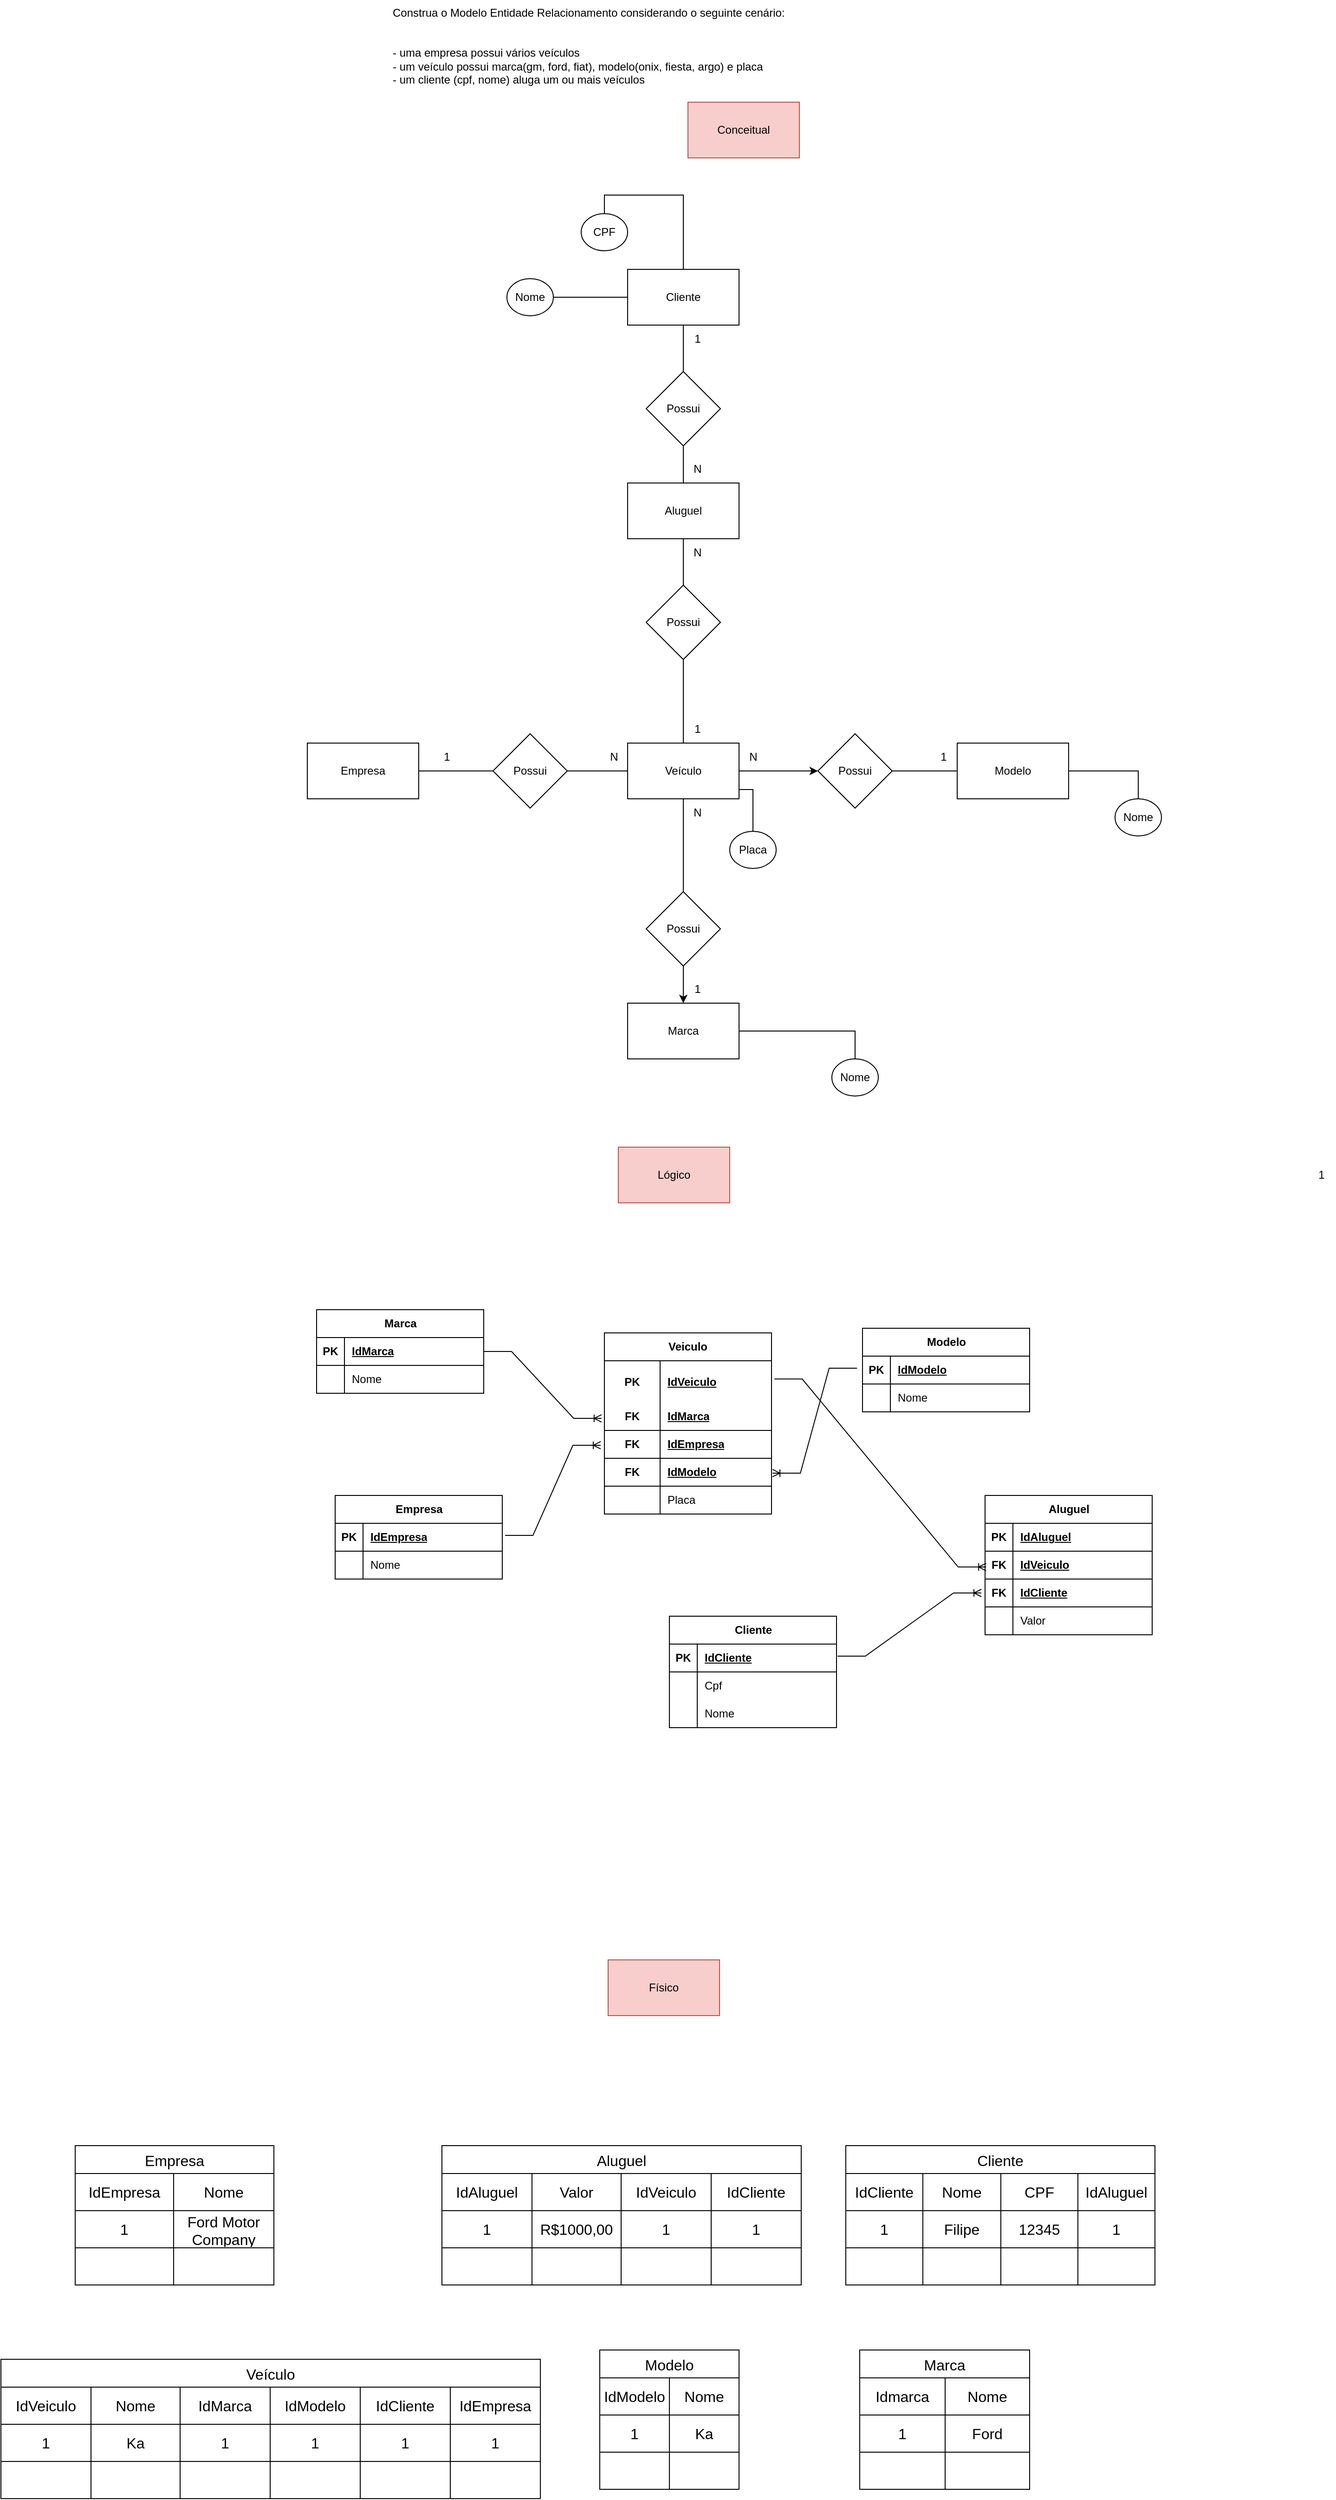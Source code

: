 <mxfile version="21.6.5" type="device">
  <diagram name="Página-1" id="I9oLy1XKigG2QSSES1KG">
    <mxGraphModel dx="1756" dy="492" grid="1" gridSize="10" guides="1" tooltips="1" connect="0" arrows="1" fold="1" page="1" pageScale="1" pageWidth="827" pageHeight="1169" math="0" shadow="0">
      <root>
        <mxCell id="0" />
        <mxCell id="1" parent="0" />
        <mxCell id="EN4_EAjY8X7hiJVMPtbm-1" value="Construa o Modelo Entidade Relacionamento considerando o seguinte cenário:&#xa;&#xa;&#xa;- uma empresa possui vários veículos&#xa;- um veículo possui marca(gm, ford, fiat), modelo(onix, fiesta, argo) e placa&#xa;- um cliente (cpf, nome) aluga um ou mais veículos" style="text;whiteSpace=wrap;" parent="1" vertex="1">
          <mxGeometry x="40" y="40" width="460" height="110" as="geometry" />
        </mxCell>
        <mxCell id="FLvaRcp_C20vf8LEFTns-1" style="edgeStyle=orthogonalEdgeStyle;rounded=0;orthogonalLoop=1;jettySize=auto;html=1;endArrow=none;endFill=0;" parent="1" source="FLvaRcp_C20vf8LEFTns-6" target="FLvaRcp_C20vf8LEFTns-8" edge="1">
          <mxGeometry relative="1" as="geometry">
            <Array as="points">
              <mxPoint x="430" y="890" />
            </Array>
          </mxGeometry>
        </mxCell>
        <mxCell id="FLvaRcp_C20vf8LEFTns-2" style="edgeStyle=orthogonalEdgeStyle;rounded=0;orthogonalLoop=1;jettySize=auto;html=1;entryX=1;entryY=0.5;entryDx=0;entryDy=0;endArrow=none;endFill=0;" parent="1" source="FLvaRcp_C20vf8LEFTns-6" target="FLvaRcp_C20vf8LEFTns-16" edge="1">
          <mxGeometry relative="1" as="geometry" />
        </mxCell>
        <mxCell id="FLvaRcp_C20vf8LEFTns-3" style="edgeStyle=orthogonalEdgeStyle;rounded=0;orthogonalLoop=1;jettySize=auto;html=1;entryX=0;entryY=0.5;entryDx=0;entryDy=0;" parent="1" source="FLvaRcp_C20vf8LEFTns-6" target="FLvaRcp_C20vf8LEFTns-18" edge="1">
          <mxGeometry relative="1" as="geometry" />
        </mxCell>
        <mxCell id="FLvaRcp_C20vf8LEFTns-4" style="edgeStyle=orthogonalEdgeStyle;rounded=0;orthogonalLoop=1;jettySize=auto;html=1;entryX=0.5;entryY=1;entryDx=0;entryDy=0;endArrow=none;endFill=0;" parent="1" source="FLvaRcp_C20vf8LEFTns-6" target="FLvaRcp_C20vf8LEFTns-26" edge="1">
          <mxGeometry relative="1" as="geometry" />
        </mxCell>
        <mxCell id="FLvaRcp_C20vf8LEFTns-5" style="edgeStyle=orthogonalEdgeStyle;rounded=0;orthogonalLoop=1;jettySize=auto;html=1;entryX=0.5;entryY=0;entryDx=0;entryDy=0;endArrow=none;endFill=0;" parent="1" source="FLvaRcp_C20vf8LEFTns-6" target="FLvaRcp_C20vf8LEFTns-31" edge="1">
          <mxGeometry relative="1" as="geometry" />
        </mxCell>
        <mxCell id="FLvaRcp_C20vf8LEFTns-6" value="&lt;font style=&quot;vertical-align: inherit;&quot;&gt;&lt;font style=&quot;vertical-align: inherit;&quot;&gt;Veículo&lt;/font&gt;&lt;/font&gt;" style="rounded=0;whiteSpace=wrap;html=1;" parent="1" vertex="1">
          <mxGeometry x="295" y="840" width="120" height="60" as="geometry" />
        </mxCell>
        <mxCell id="xl8ouzXVHBr5zJzaVG1a-8" style="edgeStyle=orthogonalEdgeStyle;rounded=0;orthogonalLoop=1;jettySize=auto;html=1;entryX=0.5;entryY=0;entryDx=0;entryDy=0;endArrow=none;endFill=0;" parent="1" source="FLvaRcp_C20vf8LEFTns-7" target="xl8ouzXVHBr5zJzaVG1a-7" edge="1">
          <mxGeometry relative="1" as="geometry" />
        </mxCell>
        <mxCell id="FLvaRcp_C20vf8LEFTns-7" value="&lt;font style=&quot;vertical-align: inherit;&quot;&gt;&lt;font style=&quot;vertical-align: inherit;&quot;&gt;&lt;font style=&quot;vertical-align: inherit;&quot;&gt;&lt;font style=&quot;vertical-align: inherit;&quot;&gt;Modelo&lt;/font&gt;&lt;/font&gt;&lt;/font&gt;&lt;/font&gt;" style="rounded=0;whiteSpace=wrap;html=1;" parent="1" vertex="1">
          <mxGeometry x="650" y="840" width="120" height="60" as="geometry" />
        </mxCell>
        <mxCell id="FLvaRcp_C20vf8LEFTns-8" value="&lt;font style=&quot;vertical-align: inherit;&quot;&gt;&lt;font style=&quot;vertical-align: inherit;&quot;&gt;Placa&lt;/font&gt;&lt;/font&gt;" style="ellipse;whiteSpace=wrap;html=1;" parent="1" vertex="1">
          <mxGeometry x="405" y="935" width="50" height="40" as="geometry" />
        </mxCell>
        <mxCell id="FLvaRcp_C20vf8LEFTns-9" value="&lt;font style=&quot;vertical-align: inherit;&quot;&gt;&lt;font style=&quot;vertical-align: inherit;&quot;&gt;&lt;font style=&quot;vertical-align: inherit;&quot;&gt;&lt;font style=&quot;vertical-align: inherit;&quot;&gt;CPF&lt;/font&gt;&lt;/font&gt;&lt;/font&gt;&lt;/font&gt;" style="ellipse;whiteSpace=wrap;html=1;" parent="1" vertex="1">
          <mxGeometry x="245" y="270" width="50" height="40" as="geometry" />
        </mxCell>
        <mxCell id="FLvaRcp_C20vf8LEFTns-10" style="edgeStyle=orthogonalEdgeStyle;rounded=0;orthogonalLoop=1;jettySize=auto;html=1;entryX=0.5;entryY=0;entryDx=0;entryDy=0;endArrow=none;endFill=0;" parent="1" source="FLvaRcp_C20vf8LEFTns-11" target="FLvaRcp_C20vf8LEFTns-9" edge="1">
          <mxGeometry relative="1" as="geometry" />
        </mxCell>
        <mxCell id="FLvaRcp_C20vf8LEFTns-11" value="&lt;font style=&quot;vertical-align: inherit;&quot;&gt;&lt;font style=&quot;vertical-align: inherit;&quot;&gt;&lt;font style=&quot;vertical-align: inherit;&quot;&gt;&lt;font style=&quot;vertical-align: inherit;&quot;&gt;Cliente&lt;/font&gt;&lt;/font&gt;&lt;/font&gt;&lt;/font&gt;" style="rounded=0;whiteSpace=wrap;html=1;" parent="1" vertex="1">
          <mxGeometry x="295" y="330" width="120" height="60" as="geometry" />
        </mxCell>
        <mxCell id="FLvaRcp_C20vf8LEFTns-12" style="edgeStyle=orthogonalEdgeStyle;rounded=0;orthogonalLoop=1;jettySize=auto;html=1;entryX=0;entryY=0.5;entryDx=0;entryDy=0;endArrow=none;endFill=0;" parent="1" source="FLvaRcp_C20vf8LEFTns-13" target="FLvaRcp_C20vf8LEFTns-11" edge="1">
          <mxGeometry relative="1" as="geometry" />
        </mxCell>
        <mxCell id="FLvaRcp_C20vf8LEFTns-13" value="&lt;font style=&quot;vertical-align: inherit;&quot;&gt;&lt;font style=&quot;vertical-align: inherit;&quot;&gt;&lt;font style=&quot;vertical-align: inherit;&quot;&gt;&lt;font style=&quot;vertical-align: inherit;&quot;&gt;&lt;font style=&quot;vertical-align: inherit;&quot;&gt;&lt;font style=&quot;vertical-align: inherit;&quot;&gt;Nome&lt;/font&gt;&lt;/font&gt;&lt;/font&gt;&lt;/font&gt;&lt;/font&gt;&lt;/font&gt;" style="ellipse;whiteSpace=wrap;html=1;" parent="1" vertex="1">
          <mxGeometry x="165" y="340" width="50" height="40" as="geometry" />
        </mxCell>
        <mxCell id="FLvaRcp_C20vf8LEFTns-14" style="edgeStyle=orthogonalEdgeStyle;rounded=0;orthogonalLoop=1;jettySize=auto;html=1;entryX=0;entryY=0.5;entryDx=0;entryDy=0;endArrow=none;endFill=0;exitX=1;exitY=0.5;exitDx=0;exitDy=0;" parent="1" source="FLvaRcp_C20vf8LEFTns-15" target="FLvaRcp_C20vf8LEFTns-16" edge="1">
          <mxGeometry relative="1" as="geometry">
            <mxPoint x="85" y="870" as="sourcePoint" />
          </mxGeometry>
        </mxCell>
        <mxCell id="FLvaRcp_C20vf8LEFTns-15" value="&lt;font style=&quot;vertical-align: inherit;&quot;&gt;&lt;font style=&quot;vertical-align: inherit;&quot;&gt;&lt;font style=&quot;vertical-align: inherit;&quot;&gt;&lt;font style=&quot;vertical-align: inherit;&quot;&gt;Empresa&lt;/font&gt;&lt;/font&gt;&lt;/font&gt;&lt;/font&gt;" style="rounded=0;whiteSpace=wrap;html=1;" parent="1" vertex="1">
          <mxGeometry x="-50" y="840" width="120" height="60" as="geometry" />
        </mxCell>
        <mxCell id="FLvaRcp_C20vf8LEFTns-16" value="&lt;font style=&quot;vertical-align: inherit;&quot;&gt;&lt;font style=&quot;vertical-align: inherit;&quot;&gt;Possui&lt;/font&gt;&lt;/font&gt;" style="rhombus;whiteSpace=wrap;html=1;" parent="1" vertex="1">
          <mxGeometry x="150" y="830" width="80" height="80" as="geometry" />
        </mxCell>
        <mxCell id="FLvaRcp_C20vf8LEFTns-17" style="edgeStyle=orthogonalEdgeStyle;rounded=0;orthogonalLoop=1;jettySize=auto;html=1;entryX=0;entryY=0.5;entryDx=0;entryDy=0;endArrow=none;endFill=0;" parent="1" source="FLvaRcp_C20vf8LEFTns-18" target="FLvaRcp_C20vf8LEFTns-7" edge="1">
          <mxGeometry relative="1" as="geometry" />
        </mxCell>
        <mxCell id="FLvaRcp_C20vf8LEFTns-18" value="&lt;font style=&quot;vertical-align: inherit;&quot;&gt;&lt;font style=&quot;vertical-align: inherit;&quot;&gt;Possui&lt;/font&gt;&lt;/font&gt;" style="rhombus;whiteSpace=wrap;html=1;" parent="1" vertex="1">
          <mxGeometry x="500" y="830" width="80" height="80" as="geometry" />
        </mxCell>
        <mxCell id="FLvaRcp_C20vf8LEFTns-19" value="&lt;font style=&quot;vertical-align: inherit;&quot;&gt;&lt;font style=&quot;vertical-align: inherit;&quot;&gt;1&lt;/font&gt;&lt;/font&gt;" style="text;html=1;align=center;verticalAlign=middle;resizable=0;points=[];autosize=1;strokeColor=none;fillColor=none;" parent="1" vertex="1">
          <mxGeometry x="85" y="840" width="30" height="30" as="geometry" />
        </mxCell>
        <mxCell id="FLvaRcp_C20vf8LEFTns-20" value="&lt;font style=&quot;vertical-align: inherit;&quot;&gt;&lt;font style=&quot;vertical-align: inherit;&quot;&gt;&lt;font style=&quot;vertical-align: inherit;&quot;&gt;&lt;font style=&quot;vertical-align: inherit;&quot;&gt;N&lt;/font&gt;&lt;/font&gt;&lt;/font&gt;&lt;/font&gt;" style="text;html=1;align=center;verticalAlign=middle;resizable=0;points=[];autosize=1;strokeColor=none;fillColor=none;" parent="1" vertex="1">
          <mxGeometry x="265" y="840" width="30" height="30" as="geometry" />
        </mxCell>
        <mxCell id="FLvaRcp_C20vf8LEFTns-21" value="&lt;font style=&quot;vertical-align: inherit;&quot;&gt;&lt;font style=&quot;vertical-align: inherit;&quot;&gt;&lt;font style=&quot;vertical-align: inherit;&quot;&gt;&lt;font style=&quot;vertical-align: inherit;&quot;&gt;Aluguel&lt;/font&gt;&lt;/font&gt;&lt;/font&gt;&lt;/font&gt;" style="rounded=0;whiteSpace=wrap;html=1;" parent="1" vertex="1">
          <mxGeometry x="295" y="560" width="120" height="60" as="geometry" />
        </mxCell>
        <mxCell id="FLvaRcp_C20vf8LEFTns-22" style="edgeStyle=orthogonalEdgeStyle;rounded=0;orthogonalLoop=1;jettySize=auto;html=1;entryX=0.5;entryY=0;entryDx=0;entryDy=0;endArrow=none;endFill=0;" parent="1" source="FLvaRcp_C20vf8LEFTns-24" target="FLvaRcp_C20vf8LEFTns-21" edge="1">
          <mxGeometry relative="1" as="geometry" />
        </mxCell>
        <mxCell id="FLvaRcp_C20vf8LEFTns-23" style="edgeStyle=orthogonalEdgeStyle;rounded=0;orthogonalLoop=1;jettySize=auto;html=1;endArrow=none;endFill=0;" parent="1" source="FLvaRcp_C20vf8LEFTns-24" target="FLvaRcp_C20vf8LEFTns-11" edge="1">
          <mxGeometry relative="1" as="geometry" />
        </mxCell>
        <mxCell id="FLvaRcp_C20vf8LEFTns-24" value="&lt;font style=&quot;vertical-align: inherit;&quot;&gt;&lt;font style=&quot;vertical-align: inherit;&quot;&gt;Possui&lt;/font&gt;&lt;/font&gt;" style="rhombus;whiteSpace=wrap;html=1;" parent="1" vertex="1">
          <mxGeometry x="315" y="440" width="80" height="80" as="geometry" />
        </mxCell>
        <mxCell id="FLvaRcp_C20vf8LEFTns-25" style="edgeStyle=orthogonalEdgeStyle;rounded=0;orthogonalLoop=1;jettySize=auto;html=1;entryX=0.5;entryY=1;entryDx=0;entryDy=0;endArrow=none;endFill=0;" parent="1" source="FLvaRcp_C20vf8LEFTns-26" target="FLvaRcp_C20vf8LEFTns-21" edge="1">
          <mxGeometry relative="1" as="geometry" />
        </mxCell>
        <mxCell id="FLvaRcp_C20vf8LEFTns-26" value="&lt;font style=&quot;vertical-align: inherit;&quot;&gt;&lt;font style=&quot;vertical-align: inherit;&quot;&gt;Possui&lt;/font&gt;&lt;/font&gt;" style="rhombus;whiteSpace=wrap;html=1;" parent="1" vertex="1">
          <mxGeometry x="315" y="670" width="80" height="80" as="geometry" />
        </mxCell>
        <mxCell id="FLvaRcp_C20vf8LEFTns-27" value="&lt;font style=&quot;vertical-align: inherit;&quot;&gt;&lt;font style=&quot;vertical-align: inherit;&quot;&gt;&lt;font style=&quot;vertical-align: inherit;&quot;&gt;&lt;font style=&quot;vertical-align: inherit;&quot;&gt;N&lt;/font&gt;&lt;/font&gt;&lt;/font&gt;&lt;/font&gt;" style="text;html=1;align=center;verticalAlign=middle;resizable=0;points=[];autosize=1;strokeColor=none;fillColor=none;" parent="1" vertex="1">
          <mxGeometry x="415" y="840" width="30" height="30" as="geometry" />
        </mxCell>
        <mxCell id="FLvaRcp_C20vf8LEFTns-28" value="&lt;font style=&quot;vertical-align: inherit;&quot;&gt;&lt;font style=&quot;vertical-align: inherit;&quot;&gt;1&lt;/font&gt;&lt;/font&gt;" style="text;html=1;align=center;verticalAlign=middle;resizable=0;points=[];autosize=1;strokeColor=none;fillColor=none;" parent="1" vertex="1">
          <mxGeometry x="1027" y="1290" width="30" height="30" as="geometry" />
        </mxCell>
        <mxCell id="FLvaRcp_C20vf8LEFTns-29" value="&lt;font style=&quot;vertical-align: inherit;&quot;&gt;&lt;font style=&quot;vertical-align: inherit;&quot;&gt;1&lt;/font&gt;&lt;/font&gt;" style="text;html=1;align=center;verticalAlign=middle;resizable=0;points=[];autosize=1;strokeColor=none;fillColor=none;" parent="1" vertex="1">
          <mxGeometry x="355" y="810" width="30" height="30" as="geometry" />
        </mxCell>
        <mxCell id="FLvaRcp_C20vf8LEFTns-30" style="edgeStyle=orthogonalEdgeStyle;rounded=0;orthogonalLoop=1;jettySize=auto;html=1;entryX=0.5;entryY=0;entryDx=0;entryDy=0;" parent="1" source="FLvaRcp_C20vf8LEFTns-31" target="FLvaRcp_C20vf8LEFTns-32" edge="1">
          <mxGeometry relative="1" as="geometry" />
        </mxCell>
        <mxCell id="FLvaRcp_C20vf8LEFTns-31" value="&lt;font style=&quot;vertical-align: inherit;&quot;&gt;&lt;font style=&quot;vertical-align: inherit;&quot;&gt;Possui&lt;/font&gt;&lt;/font&gt;" style="rhombus;whiteSpace=wrap;html=1;" parent="1" vertex="1">
          <mxGeometry x="315" y="1000" width="80" height="80" as="geometry" />
        </mxCell>
        <mxCell id="xl8ouzXVHBr5zJzaVG1a-10" style="edgeStyle=orthogonalEdgeStyle;rounded=0;orthogonalLoop=1;jettySize=auto;html=1;entryX=0.5;entryY=0;entryDx=0;entryDy=0;endArrow=none;endFill=0;" parent="1" source="FLvaRcp_C20vf8LEFTns-32" target="xl8ouzXVHBr5zJzaVG1a-9" edge="1">
          <mxGeometry relative="1" as="geometry" />
        </mxCell>
        <mxCell id="FLvaRcp_C20vf8LEFTns-32" value="&lt;font style=&quot;vertical-align: inherit;&quot;&gt;&lt;font style=&quot;vertical-align: inherit;&quot;&gt;Marca&lt;/font&gt;&lt;/font&gt;" style="rounded=0;whiteSpace=wrap;html=1;" parent="1" vertex="1">
          <mxGeometry x="295" y="1120" width="120" height="60" as="geometry" />
        </mxCell>
        <mxCell id="FLvaRcp_C20vf8LEFTns-33" value="&lt;font style=&quot;vertical-align: inherit;&quot;&gt;&lt;font style=&quot;vertical-align: inherit;&quot;&gt;1&lt;/font&gt;&lt;/font&gt;" style="text;html=1;align=center;verticalAlign=middle;resizable=0;points=[];autosize=1;strokeColor=none;fillColor=none;" parent="1" vertex="1">
          <mxGeometry x="355" y="1090" width="30" height="30" as="geometry" />
        </mxCell>
        <mxCell id="FLvaRcp_C20vf8LEFTns-34" value="&lt;font style=&quot;vertical-align: inherit;&quot;&gt;&lt;font style=&quot;vertical-align: inherit;&quot;&gt;1&lt;/font&gt;&lt;/font&gt;" style="text;html=1;align=center;verticalAlign=middle;resizable=0;points=[];autosize=1;strokeColor=none;fillColor=none;" parent="1" vertex="1">
          <mxGeometry x="355" y="390" width="30" height="30" as="geometry" />
        </mxCell>
        <mxCell id="FLvaRcp_C20vf8LEFTns-36" value="&lt;font style=&quot;vertical-align: inherit;&quot;&gt;&lt;font style=&quot;vertical-align: inherit;&quot;&gt;&lt;font style=&quot;vertical-align: inherit;&quot;&gt;&lt;font style=&quot;vertical-align: inherit;&quot;&gt;N&lt;/font&gt;&lt;/font&gt;&lt;/font&gt;&lt;/font&gt;" style="text;html=1;align=center;verticalAlign=middle;resizable=0;points=[];autosize=1;strokeColor=none;fillColor=none;" parent="1" vertex="1">
          <mxGeometry x="355" y="530" width="30" height="30" as="geometry" />
        </mxCell>
        <mxCell id="FLvaRcp_C20vf8LEFTns-37" value="&lt;font style=&quot;vertical-align: inherit;&quot;&gt;&lt;font style=&quot;vertical-align: inherit;&quot;&gt;&lt;font style=&quot;vertical-align: inherit;&quot;&gt;&lt;font style=&quot;vertical-align: inherit;&quot;&gt;N&lt;/font&gt;&lt;/font&gt;&lt;/font&gt;&lt;/font&gt;" style="text;html=1;align=center;verticalAlign=middle;resizable=0;points=[];autosize=1;strokeColor=none;fillColor=none;" parent="1" vertex="1">
          <mxGeometry x="355" y="620" width="30" height="30" as="geometry" />
        </mxCell>
        <mxCell id="FLvaRcp_C20vf8LEFTns-38" value="&lt;font style=&quot;vertical-align: inherit;&quot;&gt;&lt;font style=&quot;vertical-align: inherit;&quot;&gt;&lt;font style=&quot;vertical-align: inherit;&quot;&gt;&lt;font style=&quot;vertical-align: inherit;&quot;&gt;&lt;font style=&quot;vertical-align: inherit;&quot;&gt;&lt;font style=&quot;vertical-align: inherit;&quot;&gt;Conceitual&lt;/font&gt;&lt;/font&gt;&lt;/font&gt;&lt;/font&gt;&lt;/font&gt;&lt;/font&gt;" style="rounded=0;whiteSpace=wrap;html=1;fillColor=#f8cecc;strokeColor=#b85450;" parent="1" vertex="1">
          <mxGeometry x="360" y="150" width="120" height="60" as="geometry" />
        </mxCell>
        <mxCell id="FLvaRcp_C20vf8LEFTns-39" value="&lt;font style=&quot;vertical-align: inherit;&quot;&gt;&lt;font style=&quot;vertical-align: inherit;&quot;&gt;&lt;font style=&quot;vertical-align: inherit;&quot;&gt;&lt;font style=&quot;vertical-align: inherit;&quot;&gt;&lt;font style=&quot;vertical-align: inherit;&quot;&gt;&lt;font style=&quot;vertical-align: inherit;&quot;&gt;&lt;font style=&quot;vertical-align: inherit;&quot;&gt;&lt;font style=&quot;vertical-align: inherit;&quot;&gt;Lógico&lt;/font&gt;&lt;/font&gt;&lt;/font&gt;&lt;/font&gt;&lt;/font&gt;&lt;/font&gt;&lt;/font&gt;&lt;/font&gt;" style="rounded=0;whiteSpace=wrap;html=1;fillColor=#f8cecc;strokeColor=#b85450;" parent="1" vertex="1">
          <mxGeometry x="285" y="1275" width="120" height="60" as="geometry" />
        </mxCell>
        <mxCell id="FLvaRcp_C20vf8LEFTns-40" value="&lt;font style=&quot;vertical-align: inherit;&quot;&gt;&lt;font style=&quot;vertical-align: inherit;&quot;&gt;Marca&lt;/font&gt;&lt;/font&gt;" style="shape=table;startSize=30;container=1;collapsible=1;childLayout=tableLayout;fixedRows=1;rowLines=0;fontStyle=1;align=center;resizeLast=1;html=1;" parent="1" vertex="1">
          <mxGeometry x="-40" y="1450" width="180" height="90" as="geometry" />
        </mxCell>
        <mxCell id="FLvaRcp_C20vf8LEFTns-41" value="" style="shape=tableRow;horizontal=0;startSize=0;swimlaneHead=0;swimlaneBody=0;fillColor=none;collapsible=0;dropTarget=0;points=[[0,0.5],[1,0.5]];portConstraint=eastwest;top=0;left=0;right=0;bottom=1;" parent="FLvaRcp_C20vf8LEFTns-40" vertex="1">
          <mxGeometry y="30" width="180" height="30" as="geometry" />
        </mxCell>
        <mxCell id="FLvaRcp_C20vf8LEFTns-42" value="PK" style="shape=partialRectangle;connectable=0;fillColor=none;top=0;left=0;bottom=0;right=0;fontStyle=1;overflow=hidden;whiteSpace=wrap;html=1;" parent="FLvaRcp_C20vf8LEFTns-41" vertex="1">
          <mxGeometry width="30" height="30" as="geometry">
            <mxRectangle width="30" height="30" as="alternateBounds" />
          </mxGeometry>
        </mxCell>
        <mxCell id="FLvaRcp_C20vf8LEFTns-43" value="&lt;font style=&quot;vertical-align: inherit;&quot;&gt;&lt;font style=&quot;vertical-align: inherit;&quot;&gt;IdMarca&lt;/font&gt;&lt;/font&gt;" style="shape=partialRectangle;connectable=0;fillColor=none;top=0;left=0;bottom=0;right=0;align=left;spacingLeft=6;fontStyle=5;overflow=hidden;whiteSpace=wrap;html=1;" parent="FLvaRcp_C20vf8LEFTns-41" vertex="1">
          <mxGeometry x="30" width="150" height="30" as="geometry">
            <mxRectangle width="150" height="30" as="alternateBounds" />
          </mxGeometry>
        </mxCell>
        <mxCell id="FLvaRcp_C20vf8LEFTns-44" value="" style="shape=tableRow;horizontal=0;startSize=0;swimlaneHead=0;swimlaneBody=0;fillColor=none;collapsible=0;dropTarget=0;points=[[0,0.5],[1,0.5]];portConstraint=eastwest;top=0;left=0;right=0;bottom=0;" parent="FLvaRcp_C20vf8LEFTns-40" vertex="1">
          <mxGeometry y="60" width="180" height="30" as="geometry" />
        </mxCell>
        <mxCell id="FLvaRcp_C20vf8LEFTns-45" value="" style="shape=partialRectangle;connectable=0;fillColor=none;top=0;left=0;bottom=0;right=0;editable=1;overflow=hidden;whiteSpace=wrap;html=1;" parent="FLvaRcp_C20vf8LEFTns-44" vertex="1">
          <mxGeometry width="30" height="30" as="geometry">
            <mxRectangle width="30" height="30" as="alternateBounds" />
          </mxGeometry>
        </mxCell>
        <mxCell id="FLvaRcp_C20vf8LEFTns-46" value="Nome" style="shape=partialRectangle;connectable=0;fillColor=none;top=0;left=0;bottom=0;right=0;align=left;spacingLeft=6;overflow=hidden;whiteSpace=wrap;html=1;" parent="FLvaRcp_C20vf8LEFTns-44" vertex="1">
          <mxGeometry x="30" width="150" height="30" as="geometry">
            <mxRectangle width="150" height="30" as="alternateBounds" />
          </mxGeometry>
        </mxCell>
        <mxCell id="FLvaRcp_C20vf8LEFTns-53" value="&lt;font style=&quot;vertical-align: inherit;&quot;&gt;&lt;font style=&quot;vertical-align: inherit;&quot;&gt;&lt;font style=&quot;vertical-align: inherit;&quot;&gt;&lt;font style=&quot;vertical-align: inherit;&quot;&gt;Modelo&lt;/font&gt;&lt;/font&gt;&lt;/font&gt;&lt;/font&gt;" style="shape=table;startSize=30;container=1;collapsible=1;childLayout=tableLayout;fixedRows=1;rowLines=0;fontStyle=1;align=center;resizeLast=1;html=1;" parent="1" vertex="1">
          <mxGeometry x="548" y="1470" width="180" height="90" as="geometry" />
        </mxCell>
        <mxCell id="FLvaRcp_C20vf8LEFTns-54" value="" style="shape=tableRow;horizontal=0;startSize=0;swimlaneHead=0;swimlaneBody=0;fillColor=none;collapsible=0;dropTarget=0;points=[[0,0.5],[1,0.5]];portConstraint=eastwest;top=0;left=0;right=0;bottom=1;" parent="FLvaRcp_C20vf8LEFTns-53" vertex="1">
          <mxGeometry y="30" width="180" height="30" as="geometry" />
        </mxCell>
        <mxCell id="FLvaRcp_C20vf8LEFTns-55" value="PK" style="shape=partialRectangle;connectable=0;fillColor=none;top=0;left=0;bottom=0;right=0;fontStyle=1;overflow=hidden;whiteSpace=wrap;html=1;" parent="FLvaRcp_C20vf8LEFTns-54" vertex="1">
          <mxGeometry width="30" height="30" as="geometry">
            <mxRectangle width="30" height="30" as="alternateBounds" />
          </mxGeometry>
        </mxCell>
        <mxCell id="FLvaRcp_C20vf8LEFTns-56" value="&lt;font style=&quot;vertical-align: inherit;&quot;&gt;&lt;font style=&quot;vertical-align: inherit;&quot;&gt;IdModelo&lt;/font&gt;&lt;/font&gt;" style="shape=partialRectangle;connectable=0;fillColor=none;top=0;left=0;bottom=0;right=0;align=left;spacingLeft=6;fontStyle=5;overflow=hidden;whiteSpace=wrap;html=1;" parent="FLvaRcp_C20vf8LEFTns-54" vertex="1">
          <mxGeometry x="30" width="150" height="30" as="geometry">
            <mxRectangle width="150" height="30" as="alternateBounds" />
          </mxGeometry>
        </mxCell>
        <mxCell id="FLvaRcp_C20vf8LEFTns-57" value="" style="shape=tableRow;horizontal=0;startSize=0;swimlaneHead=0;swimlaneBody=0;fillColor=none;collapsible=0;dropTarget=0;points=[[0,0.5],[1,0.5]];portConstraint=eastwest;top=0;left=0;right=0;bottom=0;" parent="FLvaRcp_C20vf8LEFTns-53" vertex="1">
          <mxGeometry y="60" width="180" height="30" as="geometry" />
        </mxCell>
        <mxCell id="FLvaRcp_C20vf8LEFTns-58" value="" style="shape=partialRectangle;connectable=0;fillColor=none;top=0;left=0;bottom=0;right=0;editable=1;overflow=hidden;whiteSpace=wrap;html=1;" parent="FLvaRcp_C20vf8LEFTns-57" vertex="1">
          <mxGeometry width="30" height="30" as="geometry">
            <mxRectangle width="30" height="30" as="alternateBounds" />
          </mxGeometry>
        </mxCell>
        <mxCell id="FLvaRcp_C20vf8LEFTns-59" value="Nome" style="shape=partialRectangle;connectable=0;fillColor=none;top=0;left=0;bottom=0;right=0;align=left;spacingLeft=6;overflow=hidden;whiteSpace=wrap;html=1;" parent="FLvaRcp_C20vf8LEFTns-57" vertex="1">
          <mxGeometry x="30" width="150" height="30" as="geometry">
            <mxRectangle width="150" height="30" as="alternateBounds" />
          </mxGeometry>
        </mxCell>
        <mxCell id="FLvaRcp_C20vf8LEFTns-66" value="&lt;font style=&quot;vertical-align: inherit;&quot;&gt;&lt;font style=&quot;vertical-align: inherit;&quot;&gt;&lt;font style=&quot;vertical-align: inherit;&quot;&gt;&lt;font style=&quot;vertical-align: inherit;&quot;&gt;Empresa&lt;/font&gt;&lt;/font&gt;&lt;/font&gt;&lt;/font&gt;" style="shape=table;startSize=30;container=1;collapsible=1;childLayout=tableLayout;fixedRows=1;rowLines=0;fontStyle=1;align=center;resizeLast=1;html=1;" parent="1" vertex="1">
          <mxGeometry x="-20" y="1650" width="180" height="90" as="geometry" />
        </mxCell>
        <mxCell id="FLvaRcp_C20vf8LEFTns-67" value="" style="shape=tableRow;horizontal=0;startSize=0;swimlaneHead=0;swimlaneBody=0;fillColor=none;collapsible=0;dropTarget=0;points=[[0,0.5],[1,0.5]];portConstraint=eastwest;top=0;left=0;right=0;bottom=1;" parent="FLvaRcp_C20vf8LEFTns-66" vertex="1">
          <mxGeometry y="30" width="180" height="30" as="geometry" />
        </mxCell>
        <mxCell id="FLvaRcp_C20vf8LEFTns-68" value="PK" style="shape=partialRectangle;connectable=0;fillColor=none;top=0;left=0;bottom=0;right=0;fontStyle=1;overflow=hidden;whiteSpace=wrap;html=1;" parent="FLvaRcp_C20vf8LEFTns-67" vertex="1">
          <mxGeometry width="30" height="30" as="geometry">
            <mxRectangle width="30" height="30" as="alternateBounds" />
          </mxGeometry>
        </mxCell>
        <mxCell id="FLvaRcp_C20vf8LEFTns-69" value="&lt;font style=&quot;vertical-align: inherit;&quot;&gt;&lt;font style=&quot;vertical-align: inherit;&quot;&gt;IdEmpresa&lt;/font&gt;&lt;/font&gt;" style="shape=partialRectangle;connectable=0;fillColor=none;top=0;left=0;bottom=0;right=0;align=left;spacingLeft=6;fontStyle=5;overflow=hidden;whiteSpace=wrap;html=1;" parent="FLvaRcp_C20vf8LEFTns-67" vertex="1">
          <mxGeometry x="30" width="150" height="30" as="geometry">
            <mxRectangle width="150" height="30" as="alternateBounds" />
          </mxGeometry>
        </mxCell>
        <mxCell id="FLvaRcp_C20vf8LEFTns-70" value="" style="shape=tableRow;horizontal=0;startSize=0;swimlaneHead=0;swimlaneBody=0;fillColor=none;collapsible=0;dropTarget=0;points=[[0,0.5],[1,0.5]];portConstraint=eastwest;top=0;left=0;right=0;bottom=0;" parent="FLvaRcp_C20vf8LEFTns-66" vertex="1">
          <mxGeometry y="60" width="180" height="30" as="geometry" />
        </mxCell>
        <mxCell id="FLvaRcp_C20vf8LEFTns-71" value="" style="shape=partialRectangle;connectable=0;fillColor=none;top=0;left=0;bottom=0;right=0;editable=1;overflow=hidden;whiteSpace=wrap;html=1;" parent="FLvaRcp_C20vf8LEFTns-70" vertex="1">
          <mxGeometry width="30" height="30" as="geometry">
            <mxRectangle width="30" height="30" as="alternateBounds" />
          </mxGeometry>
        </mxCell>
        <mxCell id="FLvaRcp_C20vf8LEFTns-72" value="Nome" style="shape=partialRectangle;connectable=0;fillColor=none;top=0;left=0;bottom=0;right=0;align=left;spacingLeft=6;overflow=hidden;whiteSpace=wrap;html=1;" parent="FLvaRcp_C20vf8LEFTns-70" vertex="1">
          <mxGeometry x="30" width="150" height="30" as="geometry">
            <mxRectangle width="150" height="30" as="alternateBounds" />
          </mxGeometry>
        </mxCell>
        <mxCell id="FLvaRcp_C20vf8LEFTns-79" value="&lt;font style=&quot;vertical-align: inherit;&quot;&gt;&lt;font style=&quot;vertical-align: inherit;&quot;&gt;&lt;font style=&quot;vertical-align: inherit;&quot;&gt;&lt;font style=&quot;vertical-align: inherit;&quot;&gt;&lt;font style=&quot;vertical-align: inherit;&quot;&gt;&lt;font style=&quot;vertical-align: inherit;&quot;&gt;Cliente&lt;/font&gt;&lt;/font&gt;&lt;/font&gt;&lt;/font&gt;&lt;/font&gt;&lt;/font&gt;" style="shape=table;startSize=30;container=1;collapsible=1;childLayout=tableLayout;fixedRows=1;rowLines=0;fontStyle=1;align=center;resizeLast=1;html=1;" parent="1" vertex="1">
          <mxGeometry x="340" y="1780" width="180" height="120" as="geometry" />
        </mxCell>
        <mxCell id="FLvaRcp_C20vf8LEFTns-80" value="" style="shape=tableRow;horizontal=0;startSize=0;swimlaneHead=0;swimlaneBody=0;fillColor=none;collapsible=0;dropTarget=0;points=[[0,0.5],[1,0.5]];portConstraint=eastwest;top=0;left=0;right=0;bottom=1;" parent="FLvaRcp_C20vf8LEFTns-79" vertex="1">
          <mxGeometry y="30" width="180" height="30" as="geometry" />
        </mxCell>
        <mxCell id="FLvaRcp_C20vf8LEFTns-81" value="&lt;font style=&quot;vertical-align: inherit;&quot;&gt;&lt;font style=&quot;vertical-align: inherit;&quot;&gt;PK&lt;/font&gt;&lt;/font&gt;" style="shape=partialRectangle;connectable=0;fillColor=none;top=0;left=0;bottom=0;right=0;fontStyle=1;overflow=hidden;whiteSpace=wrap;html=1;" parent="FLvaRcp_C20vf8LEFTns-80" vertex="1">
          <mxGeometry width="30" height="30" as="geometry">
            <mxRectangle width="30" height="30" as="alternateBounds" />
          </mxGeometry>
        </mxCell>
        <mxCell id="FLvaRcp_C20vf8LEFTns-82" value="&lt;font style=&quot;vertical-align: inherit;&quot;&gt;&lt;font style=&quot;vertical-align: inherit;&quot;&gt;IdCliente&lt;/font&gt;&lt;/font&gt;" style="shape=partialRectangle;connectable=0;fillColor=none;top=0;left=0;bottom=0;right=0;align=left;spacingLeft=6;fontStyle=5;overflow=hidden;whiteSpace=wrap;html=1;" parent="FLvaRcp_C20vf8LEFTns-80" vertex="1">
          <mxGeometry x="30" width="150" height="30" as="geometry">
            <mxRectangle width="150" height="30" as="alternateBounds" />
          </mxGeometry>
        </mxCell>
        <mxCell id="FLvaRcp_C20vf8LEFTns-83" value="" style="shape=tableRow;horizontal=0;startSize=0;swimlaneHead=0;swimlaneBody=0;fillColor=none;collapsible=0;dropTarget=0;points=[[0,0.5],[1,0.5]];portConstraint=eastwest;top=0;left=0;right=0;bottom=0;" parent="FLvaRcp_C20vf8LEFTns-79" vertex="1">
          <mxGeometry y="60" width="180" height="30" as="geometry" />
        </mxCell>
        <mxCell id="FLvaRcp_C20vf8LEFTns-84" value="" style="shape=partialRectangle;connectable=0;fillColor=none;top=0;left=0;bottom=0;right=0;editable=1;overflow=hidden;whiteSpace=wrap;html=1;" parent="FLvaRcp_C20vf8LEFTns-83" vertex="1">
          <mxGeometry width="30" height="30" as="geometry">
            <mxRectangle width="30" height="30" as="alternateBounds" />
          </mxGeometry>
        </mxCell>
        <mxCell id="FLvaRcp_C20vf8LEFTns-85" value="&lt;font style=&quot;vertical-align: inherit;&quot;&gt;&lt;font style=&quot;vertical-align: inherit;&quot;&gt;Cpf&lt;/font&gt;&lt;/font&gt;" style="shape=partialRectangle;connectable=0;fillColor=none;top=0;left=0;bottom=0;right=0;align=left;spacingLeft=6;overflow=hidden;whiteSpace=wrap;html=1;" parent="FLvaRcp_C20vf8LEFTns-83" vertex="1">
          <mxGeometry x="30" width="150" height="30" as="geometry">
            <mxRectangle width="150" height="30" as="alternateBounds" />
          </mxGeometry>
        </mxCell>
        <mxCell id="FLvaRcp_C20vf8LEFTns-86" value="" style="shape=tableRow;horizontal=0;startSize=0;swimlaneHead=0;swimlaneBody=0;fillColor=none;collapsible=0;dropTarget=0;points=[[0,0.5],[1,0.5]];portConstraint=eastwest;top=0;left=0;right=0;bottom=0;" parent="FLvaRcp_C20vf8LEFTns-79" vertex="1">
          <mxGeometry y="90" width="180" height="30" as="geometry" />
        </mxCell>
        <mxCell id="FLvaRcp_C20vf8LEFTns-87" value="" style="shape=partialRectangle;connectable=0;fillColor=none;top=0;left=0;bottom=0;right=0;editable=1;overflow=hidden;whiteSpace=wrap;html=1;" parent="FLvaRcp_C20vf8LEFTns-86" vertex="1">
          <mxGeometry width="30" height="30" as="geometry">
            <mxRectangle width="30" height="30" as="alternateBounds" />
          </mxGeometry>
        </mxCell>
        <mxCell id="FLvaRcp_C20vf8LEFTns-88" value="&lt;font style=&quot;vertical-align: inherit;&quot;&gt;&lt;font style=&quot;vertical-align: inherit;&quot;&gt;Nome&lt;/font&gt;&lt;/font&gt;" style="shape=partialRectangle;connectable=0;fillColor=none;top=0;left=0;bottom=0;right=0;align=left;spacingLeft=6;overflow=hidden;whiteSpace=wrap;html=1;" parent="FLvaRcp_C20vf8LEFTns-86" vertex="1">
          <mxGeometry x="30" width="150" height="30" as="geometry">
            <mxRectangle width="150" height="30" as="alternateBounds" />
          </mxGeometry>
        </mxCell>
        <mxCell id="FLvaRcp_C20vf8LEFTns-92" value="&lt;font style=&quot;vertical-align: inherit;&quot;&gt;&lt;font style=&quot;vertical-align: inherit;&quot;&gt;&lt;font style=&quot;vertical-align: inherit;&quot;&gt;&lt;font style=&quot;vertical-align: inherit;&quot;&gt;&lt;font style=&quot;vertical-align: inherit;&quot;&gt;&lt;font style=&quot;vertical-align: inherit;&quot;&gt;Aluguel&lt;/font&gt;&lt;/font&gt;&lt;/font&gt;&lt;/font&gt;&lt;/font&gt;&lt;/font&gt;" style="shape=table;startSize=30;container=1;collapsible=1;childLayout=tableLayout;fixedRows=1;rowLines=0;fontStyle=1;align=center;resizeLast=1;html=1;" parent="1" vertex="1">
          <mxGeometry x="680" y="1650" width="180" height="150" as="geometry" />
        </mxCell>
        <mxCell id="FLvaRcp_C20vf8LEFTns-93" value="" style="shape=tableRow;horizontal=0;startSize=0;swimlaneHead=0;swimlaneBody=0;fillColor=none;collapsible=0;dropTarget=0;points=[[0,0.5],[1,0.5]];portConstraint=eastwest;top=0;left=0;right=0;bottom=1;" parent="FLvaRcp_C20vf8LEFTns-92" vertex="1">
          <mxGeometry y="30" width="180" height="30" as="geometry" />
        </mxCell>
        <mxCell id="FLvaRcp_C20vf8LEFTns-94" value="PK" style="shape=partialRectangle;connectable=0;fillColor=none;top=0;left=0;bottom=0;right=0;fontStyle=1;overflow=hidden;whiteSpace=wrap;html=1;" parent="FLvaRcp_C20vf8LEFTns-93" vertex="1">
          <mxGeometry width="30" height="30" as="geometry">
            <mxRectangle width="30" height="30" as="alternateBounds" />
          </mxGeometry>
        </mxCell>
        <mxCell id="FLvaRcp_C20vf8LEFTns-95" value="&lt;font style=&quot;vertical-align: inherit;&quot;&gt;&lt;font style=&quot;vertical-align: inherit;&quot;&gt;IdAluguel&lt;/font&gt;&lt;/font&gt;" style="shape=partialRectangle;connectable=0;fillColor=none;top=0;left=0;bottom=0;right=0;align=left;spacingLeft=6;fontStyle=5;overflow=hidden;whiteSpace=wrap;html=1;" parent="FLvaRcp_C20vf8LEFTns-93" vertex="1">
          <mxGeometry x="30" width="150" height="30" as="geometry">
            <mxRectangle width="150" height="30" as="alternateBounds" />
          </mxGeometry>
        </mxCell>
        <mxCell id="xl8ouzXVHBr5zJzaVG1a-120" style="shape=tableRow;horizontal=0;startSize=0;swimlaneHead=0;swimlaneBody=0;fillColor=none;collapsible=0;dropTarget=0;points=[[0,0.5],[1,0.5]];portConstraint=eastwest;top=0;left=0;right=0;bottom=1;" parent="FLvaRcp_C20vf8LEFTns-92" vertex="1">
          <mxGeometry y="60" width="180" height="30" as="geometry" />
        </mxCell>
        <mxCell id="xl8ouzXVHBr5zJzaVG1a-121" value="FK" style="shape=partialRectangle;connectable=0;fillColor=none;top=0;left=0;bottom=0;right=0;fontStyle=1;overflow=hidden;whiteSpace=wrap;html=1;" parent="xl8ouzXVHBr5zJzaVG1a-120" vertex="1">
          <mxGeometry width="30" height="30" as="geometry">
            <mxRectangle width="30" height="30" as="alternateBounds" />
          </mxGeometry>
        </mxCell>
        <mxCell id="xl8ouzXVHBr5zJzaVG1a-122" value="IdVeiculo" style="shape=partialRectangle;connectable=0;fillColor=none;top=0;left=0;bottom=0;right=0;align=left;spacingLeft=6;fontStyle=5;overflow=hidden;whiteSpace=wrap;html=1;" parent="xl8ouzXVHBr5zJzaVG1a-120" vertex="1">
          <mxGeometry x="30" width="150" height="30" as="geometry">
            <mxRectangle width="150" height="30" as="alternateBounds" />
          </mxGeometry>
        </mxCell>
        <mxCell id="xl8ouzXVHBr5zJzaVG1a-117" style="shape=tableRow;horizontal=0;startSize=0;swimlaneHead=0;swimlaneBody=0;fillColor=none;collapsible=0;dropTarget=0;points=[[0,0.5],[1,0.5]];portConstraint=eastwest;top=0;left=0;right=0;bottom=1;" parent="FLvaRcp_C20vf8LEFTns-92" vertex="1">
          <mxGeometry y="90" width="180" height="30" as="geometry" />
        </mxCell>
        <mxCell id="xl8ouzXVHBr5zJzaVG1a-118" value="FK" style="shape=partialRectangle;connectable=0;fillColor=none;top=0;left=0;bottom=0;right=0;fontStyle=1;overflow=hidden;whiteSpace=wrap;html=1;" parent="xl8ouzXVHBr5zJzaVG1a-117" vertex="1">
          <mxGeometry width="30" height="30" as="geometry">
            <mxRectangle width="30" height="30" as="alternateBounds" />
          </mxGeometry>
        </mxCell>
        <mxCell id="xl8ouzXVHBr5zJzaVG1a-119" value="IdCliente" style="shape=partialRectangle;connectable=0;fillColor=none;top=0;left=0;bottom=0;right=0;align=left;spacingLeft=6;fontStyle=5;overflow=hidden;whiteSpace=wrap;html=1;" parent="xl8ouzXVHBr5zJzaVG1a-117" vertex="1">
          <mxGeometry x="30" width="150" height="30" as="geometry">
            <mxRectangle width="150" height="30" as="alternateBounds" />
          </mxGeometry>
        </mxCell>
        <mxCell id="FLvaRcp_C20vf8LEFTns-96" value="" style="shape=tableRow;horizontal=0;startSize=0;swimlaneHead=0;swimlaneBody=0;fillColor=none;collapsible=0;dropTarget=0;points=[[0,0.5],[1,0.5]];portConstraint=eastwest;top=0;left=0;right=0;bottom=0;" parent="FLvaRcp_C20vf8LEFTns-92" vertex="1">
          <mxGeometry y="120" width="180" height="30" as="geometry" />
        </mxCell>
        <mxCell id="FLvaRcp_C20vf8LEFTns-97" value="" style="shape=partialRectangle;connectable=0;fillColor=none;top=0;left=0;bottom=0;right=0;editable=1;overflow=hidden;whiteSpace=wrap;html=1;" parent="FLvaRcp_C20vf8LEFTns-96" vertex="1">
          <mxGeometry width="30" height="30" as="geometry">
            <mxRectangle width="30" height="30" as="alternateBounds" />
          </mxGeometry>
        </mxCell>
        <mxCell id="FLvaRcp_C20vf8LEFTns-98" value="&lt;font style=&quot;vertical-align: inherit;&quot;&gt;&lt;font style=&quot;vertical-align: inherit;&quot;&gt;Valor&lt;/font&gt;&lt;/font&gt;" style="shape=partialRectangle;connectable=0;fillColor=none;top=0;left=0;bottom=0;right=0;align=left;spacingLeft=6;overflow=hidden;whiteSpace=wrap;html=1;" parent="FLvaRcp_C20vf8LEFTns-96" vertex="1">
          <mxGeometry x="30" width="150" height="30" as="geometry">
            <mxRectangle width="150" height="30" as="alternateBounds" />
          </mxGeometry>
        </mxCell>
        <mxCell id="FLvaRcp_C20vf8LEFTns-118" value="Veiculo" style="shape=table;startSize=30;container=1;collapsible=1;childLayout=tableLayout;fixedRows=1;rowLines=0;fontStyle=1;align=center;resizeLast=1;html=1;whiteSpace=wrap;" parent="1" vertex="1">
          <mxGeometry x="270" y="1475" width="180" height="195" as="geometry">
            <mxRectangle x="294" y="625" width="80" height="30" as="alternateBounds" />
          </mxGeometry>
        </mxCell>
        <mxCell id="FLvaRcp_C20vf8LEFTns-119" value="" style="shape=tableRow;horizontal=0;startSize=0;swimlaneHead=0;swimlaneBody=0;fillColor=none;collapsible=0;dropTarget=0;points=[[0,0.5],[1,0.5]];portConstraint=eastwest;top=0;left=0;right=0;bottom=0;html=1;" parent="FLvaRcp_C20vf8LEFTns-118" vertex="1">
          <mxGeometry y="30" width="180" height="45" as="geometry" />
        </mxCell>
        <mxCell id="FLvaRcp_C20vf8LEFTns-120" value="PK" style="shape=partialRectangle;connectable=0;fillColor=none;top=0;left=0;bottom=0;right=0;fontStyle=1;overflow=hidden;html=1;whiteSpace=wrap;" parent="FLvaRcp_C20vf8LEFTns-119" vertex="1">
          <mxGeometry width="60" height="45" as="geometry">
            <mxRectangle width="60" height="45" as="alternateBounds" />
          </mxGeometry>
        </mxCell>
        <mxCell id="FLvaRcp_C20vf8LEFTns-121" value="IdVeiculo" style="shape=partialRectangle;connectable=0;fillColor=none;top=0;left=0;bottom=0;right=0;align=left;spacingLeft=6;fontStyle=5;overflow=hidden;html=1;whiteSpace=wrap;" parent="FLvaRcp_C20vf8LEFTns-119" vertex="1">
          <mxGeometry x="60" width="120" height="45" as="geometry">
            <mxRectangle width="120" height="45" as="alternateBounds" />
          </mxGeometry>
        </mxCell>
        <mxCell id="FLvaRcp_C20vf8LEFTns-122" value="" style="shape=tableRow;horizontal=0;startSize=0;swimlaneHead=0;swimlaneBody=0;fillColor=none;collapsible=0;dropTarget=0;points=[[0,0.5],[1,0.5]];portConstraint=eastwest;top=0;left=0;right=0;bottom=1;html=1;" parent="FLvaRcp_C20vf8LEFTns-118" vertex="1">
          <mxGeometry y="75" width="180" height="30" as="geometry" />
        </mxCell>
        <mxCell id="FLvaRcp_C20vf8LEFTns-123" value="FK" style="shape=partialRectangle;connectable=0;fillColor=none;top=0;left=0;bottom=0;right=0;fontStyle=1;overflow=hidden;html=1;whiteSpace=wrap;" parent="FLvaRcp_C20vf8LEFTns-122" vertex="1">
          <mxGeometry width="60" height="30" as="geometry">
            <mxRectangle width="60" height="30" as="alternateBounds" />
          </mxGeometry>
        </mxCell>
        <mxCell id="FLvaRcp_C20vf8LEFTns-124" value="IdMarca" style="shape=partialRectangle;connectable=0;fillColor=none;top=0;left=0;bottom=0;right=0;align=left;spacingLeft=6;fontStyle=5;overflow=hidden;html=1;whiteSpace=wrap;" parent="FLvaRcp_C20vf8LEFTns-122" vertex="1">
          <mxGeometry x="60" width="120" height="30" as="geometry">
            <mxRectangle width="120" height="30" as="alternateBounds" />
          </mxGeometry>
        </mxCell>
        <mxCell id="xl8ouzXVHBr5zJzaVG1a-144" style="shape=tableRow;horizontal=0;startSize=0;swimlaneHead=0;swimlaneBody=0;fillColor=none;collapsible=0;dropTarget=0;points=[[0,0.5],[1,0.5]];portConstraint=eastwest;top=0;left=0;right=0;bottom=1;html=1;" parent="FLvaRcp_C20vf8LEFTns-118" vertex="1">
          <mxGeometry y="105" width="180" height="30" as="geometry" />
        </mxCell>
        <mxCell id="xl8ouzXVHBr5zJzaVG1a-145" value="FK" style="shape=partialRectangle;connectable=0;fillColor=none;top=0;left=0;bottom=0;right=0;fontStyle=1;overflow=hidden;html=1;whiteSpace=wrap;" parent="xl8ouzXVHBr5zJzaVG1a-144" vertex="1">
          <mxGeometry width="60" height="30" as="geometry">
            <mxRectangle width="60" height="30" as="alternateBounds" />
          </mxGeometry>
        </mxCell>
        <mxCell id="xl8ouzXVHBr5zJzaVG1a-146" value="IdEmpresa" style="shape=partialRectangle;connectable=0;fillColor=none;top=0;left=0;bottom=0;right=0;align=left;spacingLeft=6;fontStyle=5;overflow=hidden;html=1;whiteSpace=wrap;" parent="xl8ouzXVHBr5zJzaVG1a-144" vertex="1">
          <mxGeometry x="60" width="120" height="30" as="geometry">
            <mxRectangle width="120" height="30" as="alternateBounds" />
          </mxGeometry>
        </mxCell>
        <mxCell id="FLvaRcp_C20vf8LEFTns-125" style="shape=tableRow;horizontal=0;startSize=0;swimlaneHead=0;swimlaneBody=0;fillColor=none;collapsible=0;dropTarget=0;points=[[0,0.5],[1,0.5]];portConstraint=eastwest;top=0;left=0;right=0;bottom=1;html=1;" parent="FLvaRcp_C20vf8LEFTns-118" vertex="1">
          <mxGeometry y="135" width="180" height="30" as="geometry" />
        </mxCell>
        <mxCell id="FLvaRcp_C20vf8LEFTns-126" value="FK" style="shape=partialRectangle;connectable=0;fillColor=none;top=0;left=0;bottom=0;right=0;fontStyle=1;overflow=hidden;html=1;whiteSpace=wrap;" parent="FLvaRcp_C20vf8LEFTns-125" vertex="1">
          <mxGeometry width="60" height="30" as="geometry">
            <mxRectangle width="60" height="30" as="alternateBounds" />
          </mxGeometry>
        </mxCell>
        <mxCell id="FLvaRcp_C20vf8LEFTns-127" value="IdModelo" style="shape=partialRectangle;connectable=0;fillColor=none;top=0;left=0;bottom=0;right=0;align=left;spacingLeft=6;fontStyle=5;overflow=hidden;html=1;whiteSpace=wrap;" parent="FLvaRcp_C20vf8LEFTns-125" vertex="1">
          <mxGeometry x="60" width="120" height="30" as="geometry">
            <mxRectangle width="120" height="30" as="alternateBounds" />
          </mxGeometry>
        </mxCell>
        <mxCell id="FLvaRcp_C20vf8LEFTns-128" value="" style="shape=tableRow;horizontal=0;startSize=0;swimlaneHead=0;swimlaneBody=0;fillColor=none;collapsible=0;dropTarget=0;points=[[0,0.5],[1,0.5]];portConstraint=eastwest;top=0;left=0;right=0;bottom=0;html=1;" parent="FLvaRcp_C20vf8LEFTns-118" vertex="1">
          <mxGeometry y="165" width="180" height="30" as="geometry" />
        </mxCell>
        <mxCell id="FLvaRcp_C20vf8LEFTns-129" value="" style="shape=partialRectangle;connectable=0;fillColor=none;top=0;left=0;bottom=0;right=0;editable=1;overflow=hidden;html=1;whiteSpace=wrap;" parent="FLvaRcp_C20vf8LEFTns-128" vertex="1">
          <mxGeometry width="60" height="30" as="geometry">
            <mxRectangle width="60" height="30" as="alternateBounds" />
          </mxGeometry>
        </mxCell>
        <mxCell id="FLvaRcp_C20vf8LEFTns-130" value="Placa" style="shape=partialRectangle;connectable=0;fillColor=none;top=0;left=0;bottom=0;right=0;align=left;spacingLeft=6;overflow=hidden;html=1;whiteSpace=wrap;" parent="FLvaRcp_C20vf8LEFTns-128" vertex="1">
          <mxGeometry x="60" width="120" height="30" as="geometry">
            <mxRectangle width="120" height="30" as="alternateBounds" />
          </mxGeometry>
        </mxCell>
        <mxCell id="xl8ouzXVHBr5zJzaVG1a-4" value="&lt;font style=&quot;vertical-align: inherit;&quot;&gt;&lt;font style=&quot;vertical-align: inherit;&quot;&gt;N&lt;/font&gt;&lt;/font&gt;" style="text;html=1;align=center;verticalAlign=middle;resizable=0;points=[];autosize=1;strokeColor=none;fillColor=none;" parent="1" vertex="1">
          <mxGeometry x="355" y="900" width="30" height="30" as="geometry" />
        </mxCell>
        <mxCell id="xl8ouzXVHBr5zJzaVG1a-6" value="&lt;font style=&quot;vertical-align: inherit;&quot;&gt;&lt;font style=&quot;vertical-align: inherit;&quot;&gt;1&lt;/font&gt;&lt;/font&gt;" style="text;html=1;align=center;verticalAlign=middle;resizable=0;points=[];autosize=1;strokeColor=none;fillColor=none;" parent="1" vertex="1">
          <mxGeometry x="620" y="840" width="30" height="30" as="geometry" />
        </mxCell>
        <mxCell id="xl8ouzXVHBr5zJzaVG1a-7" value="&lt;font style=&quot;vertical-align: inherit;&quot;&gt;&lt;font style=&quot;vertical-align: inherit;&quot;&gt;Nome&lt;/font&gt;&lt;/font&gt;" style="ellipse;whiteSpace=wrap;html=1;" parent="1" vertex="1">
          <mxGeometry x="820" y="900" width="50" height="40" as="geometry" />
        </mxCell>
        <mxCell id="xl8ouzXVHBr5zJzaVG1a-9" value="&lt;font style=&quot;vertical-align: inherit;&quot;&gt;&lt;font style=&quot;vertical-align: inherit;&quot;&gt;Nome&lt;/font&gt;&lt;/font&gt;" style="ellipse;whiteSpace=wrap;html=1;" parent="1" vertex="1">
          <mxGeometry x="515" y="1180" width="50" height="40" as="geometry" />
        </mxCell>
        <mxCell id="xl8ouzXVHBr5zJzaVG1a-14" value="&lt;font style=&quot;vertical-align: inherit;&quot;&gt;&lt;font style=&quot;vertical-align: inherit;&quot;&gt;&lt;font style=&quot;vertical-align: inherit;&quot;&gt;&lt;font style=&quot;vertical-align: inherit;&quot;&gt;&lt;font style=&quot;vertical-align: inherit;&quot;&gt;&lt;font style=&quot;vertical-align: inherit;&quot;&gt;&lt;font style=&quot;vertical-align: inherit;&quot;&gt;&lt;font style=&quot;vertical-align: inherit;&quot;&gt;Físico&lt;/font&gt;&lt;/font&gt;&lt;/font&gt;&lt;/font&gt;&lt;/font&gt;&lt;/font&gt;&lt;/font&gt;&lt;/font&gt;" style="rounded=0;whiteSpace=wrap;html=1;fillColor=#f8cecc;strokeColor=#b85450;" parent="1" vertex="1">
          <mxGeometry x="274" y="2150" width="120" height="60" as="geometry" />
        </mxCell>
        <mxCell id="xl8ouzXVHBr5zJzaVG1a-15" value="Empresa" style="shape=table;startSize=30;container=1;collapsible=0;childLayout=tableLayout;strokeColor=default;fontSize=16;" parent="1" vertex="1">
          <mxGeometry x="-300" y="2350" width="214" height="150" as="geometry" />
        </mxCell>
        <mxCell id="xl8ouzXVHBr5zJzaVG1a-16" value="" style="shape=tableRow;horizontal=0;startSize=0;swimlaneHead=0;swimlaneBody=0;strokeColor=inherit;top=0;left=0;bottom=0;right=0;collapsible=0;dropTarget=0;fillColor=none;points=[[0,0.5],[1,0.5]];portConstraint=eastwest;fontSize=16;" parent="xl8ouzXVHBr5zJzaVG1a-15" vertex="1">
          <mxGeometry y="30" width="214" height="40" as="geometry" />
        </mxCell>
        <mxCell id="xl8ouzXVHBr5zJzaVG1a-17" value="IdEmpresa" style="shape=partialRectangle;html=1;whiteSpace=wrap;connectable=0;strokeColor=inherit;overflow=hidden;fillColor=none;top=0;left=0;bottom=0;right=0;pointerEvents=1;fontSize=16;" parent="xl8ouzXVHBr5zJzaVG1a-16" vertex="1">
          <mxGeometry width="106" height="40" as="geometry">
            <mxRectangle width="106" height="40" as="alternateBounds" />
          </mxGeometry>
        </mxCell>
        <mxCell id="xl8ouzXVHBr5zJzaVG1a-18" value="Nome" style="shape=partialRectangle;html=1;whiteSpace=wrap;connectable=0;strokeColor=inherit;overflow=hidden;fillColor=none;top=0;left=0;bottom=0;right=0;pointerEvents=1;fontSize=16;" parent="xl8ouzXVHBr5zJzaVG1a-16" vertex="1">
          <mxGeometry x="106" width="108" height="40" as="geometry">
            <mxRectangle width="108" height="40" as="alternateBounds" />
          </mxGeometry>
        </mxCell>
        <mxCell id="xl8ouzXVHBr5zJzaVG1a-20" value="" style="shape=tableRow;horizontal=0;startSize=0;swimlaneHead=0;swimlaneBody=0;strokeColor=inherit;top=0;left=0;bottom=0;right=0;collapsible=0;dropTarget=0;fillColor=none;points=[[0,0.5],[1,0.5]];portConstraint=eastwest;fontSize=16;" parent="xl8ouzXVHBr5zJzaVG1a-15" vertex="1">
          <mxGeometry y="70" width="214" height="40" as="geometry" />
        </mxCell>
        <mxCell id="xl8ouzXVHBr5zJzaVG1a-21" value="1" style="shape=partialRectangle;html=1;whiteSpace=wrap;connectable=0;strokeColor=inherit;overflow=hidden;fillColor=none;top=0;left=0;bottom=0;right=0;pointerEvents=1;fontSize=16;" parent="xl8ouzXVHBr5zJzaVG1a-20" vertex="1">
          <mxGeometry width="106" height="40" as="geometry">
            <mxRectangle width="106" height="40" as="alternateBounds" />
          </mxGeometry>
        </mxCell>
        <mxCell id="xl8ouzXVHBr5zJzaVG1a-22" value="Ford Motor Company" style="shape=partialRectangle;html=1;whiteSpace=wrap;connectable=0;strokeColor=inherit;overflow=hidden;fillColor=none;top=0;left=0;bottom=0;right=0;pointerEvents=1;fontSize=16;" parent="xl8ouzXVHBr5zJzaVG1a-20" vertex="1">
          <mxGeometry x="106" width="108" height="40" as="geometry">
            <mxRectangle width="108" height="40" as="alternateBounds" />
          </mxGeometry>
        </mxCell>
        <mxCell id="xl8ouzXVHBr5zJzaVG1a-24" value="" style="shape=tableRow;horizontal=0;startSize=0;swimlaneHead=0;swimlaneBody=0;strokeColor=inherit;top=0;left=0;bottom=0;right=0;collapsible=0;dropTarget=0;fillColor=none;points=[[0,0.5],[1,0.5]];portConstraint=eastwest;fontSize=16;" parent="xl8ouzXVHBr5zJzaVG1a-15" vertex="1">
          <mxGeometry y="110" width="214" height="40" as="geometry" />
        </mxCell>
        <mxCell id="xl8ouzXVHBr5zJzaVG1a-25" value="" style="shape=partialRectangle;html=1;whiteSpace=wrap;connectable=0;strokeColor=inherit;overflow=hidden;fillColor=none;top=0;left=0;bottom=0;right=0;pointerEvents=1;fontSize=16;" parent="xl8ouzXVHBr5zJzaVG1a-24" vertex="1">
          <mxGeometry width="106" height="40" as="geometry">
            <mxRectangle width="106" height="40" as="alternateBounds" />
          </mxGeometry>
        </mxCell>
        <mxCell id="xl8ouzXVHBr5zJzaVG1a-26" value="" style="shape=partialRectangle;html=1;whiteSpace=wrap;connectable=0;strokeColor=inherit;overflow=hidden;fillColor=none;top=0;left=0;bottom=0;right=0;pointerEvents=1;fontSize=16;" parent="xl8ouzXVHBr5zJzaVG1a-24" vertex="1">
          <mxGeometry x="106" width="108" height="40" as="geometry">
            <mxRectangle width="108" height="40" as="alternateBounds" />
          </mxGeometry>
        </mxCell>
        <mxCell id="xl8ouzXVHBr5zJzaVG1a-28" value="Aluguel" style="shape=table;startSize=30;container=1;collapsible=0;childLayout=tableLayout;strokeColor=default;fontSize=16;" parent="1" vertex="1">
          <mxGeometry x="95" y="2350" width="387" height="150" as="geometry" />
        </mxCell>
        <mxCell id="xl8ouzXVHBr5zJzaVG1a-29" value="" style="shape=tableRow;horizontal=0;startSize=0;swimlaneHead=0;swimlaneBody=0;strokeColor=inherit;top=0;left=0;bottom=0;right=0;collapsible=0;dropTarget=0;fillColor=none;points=[[0,0.5],[1,0.5]];portConstraint=eastwest;fontSize=16;" parent="xl8ouzXVHBr5zJzaVG1a-28" vertex="1">
          <mxGeometry y="30" width="387" height="40" as="geometry" />
        </mxCell>
        <mxCell id="xl8ouzXVHBr5zJzaVG1a-30" value="IdAluguel" style="shape=partialRectangle;html=1;whiteSpace=wrap;connectable=0;strokeColor=inherit;overflow=hidden;fillColor=none;top=0;left=0;bottom=0;right=0;pointerEvents=1;fontSize=16;" parent="xl8ouzXVHBr5zJzaVG1a-29" vertex="1">
          <mxGeometry width="97" height="40" as="geometry">
            <mxRectangle width="97" height="40" as="alternateBounds" />
          </mxGeometry>
        </mxCell>
        <mxCell id="xl8ouzXVHBr5zJzaVG1a-31" value="Valor" style="shape=partialRectangle;html=1;whiteSpace=wrap;connectable=0;strokeColor=inherit;overflow=hidden;fillColor=none;top=0;left=0;bottom=0;right=0;pointerEvents=1;fontSize=16;" parent="xl8ouzXVHBr5zJzaVG1a-29" vertex="1">
          <mxGeometry x="97" width="96" height="40" as="geometry">
            <mxRectangle width="96" height="40" as="alternateBounds" />
          </mxGeometry>
        </mxCell>
        <mxCell id="xl8ouzXVHBr5zJzaVG1a-32" value="IdVeiculo" style="shape=partialRectangle;html=1;whiteSpace=wrap;connectable=0;strokeColor=inherit;overflow=hidden;fillColor=none;top=0;left=0;bottom=0;right=0;pointerEvents=1;fontSize=16;" parent="xl8ouzXVHBr5zJzaVG1a-29" vertex="1">
          <mxGeometry x="193" width="97" height="40" as="geometry">
            <mxRectangle width="97" height="40" as="alternateBounds" />
          </mxGeometry>
        </mxCell>
        <mxCell id="xl8ouzXVHBr5zJzaVG1a-102" value="IdCliente" style="shape=partialRectangle;html=1;whiteSpace=wrap;connectable=0;strokeColor=inherit;overflow=hidden;fillColor=none;top=0;left=0;bottom=0;right=0;pointerEvents=1;fontSize=16;" parent="xl8ouzXVHBr5zJzaVG1a-29" vertex="1">
          <mxGeometry x="290" width="97" height="40" as="geometry">
            <mxRectangle width="97" height="40" as="alternateBounds" />
          </mxGeometry>
        </mxCell>
        <mxCell id="xl8ouzXVHBr5zJzaVG1a-33" value="" style="shape=tableRow;horizontal=0;startSize=0;swimlaneHead=0;swimlaneBody=0;strokeColor=inherit;top=0;left=0;bottom=0;right=0;collapsible=0;dropTarget=0;fillColor=none;points=[[0,0.5],[1,0.5]];portConstraint=eastwest;fontSize=16;" parent="xl8ouzXVHBr5zJzaVG1a-28" vertex="1">
          <mxGeometry y="70" width="387" height="40" as="geometry" />
        </mxCell>
        <mxCell id="xl8ouzXVHBr5zJzaVG1a-34" value="1" style="shape=partialRectangle;html=1;whiteSpace=wrap;connectable=0;strokeColor=inherit;overflow=hidden;fillColor=none;top=0;left=0;bottom=0;right=0;pointerEvents=1;fontSize=16;" parent="xl8ouzXVHBr5zJzaVG1a-33" vertex="1">
          <mxGeometry width="97" height="40" as="geometry">
            <mxRectangle width="97" height="40" as="alternateBounds" />
          </mxGeometry>
        </mxCell>
        <mxCell id="xl8ouzXVHBr5zJzaVG1a-35" value="R$1000,00" style="shape=partialRectangle;html=1;whiteSpace=wrap;connectable=0;strokeColor=inherit;overflow=hidden;fillColor=none;top=0;left=0;bottom=0;right=0;pointerEvents=1;fontSize=16;" parent="xl8ouzXVHBr5zJzaVG1a-33" vertex="1">
          <mxGeometry x="97" width="96" height="40" as="geometry">
            <mxRectangle width="96" height="40" as="alternateBounds" />
          </mxGeometry>
        </mxCell>
        <mxCell id="xl8ouzXVHBr5zJzaVG1a-36" value="1" style="shape=partialRectangle;html=1;whiteSpace=wrap;connectable=0;strokeColor=inherit;overflow=hidden;fillColor=none;top=0;left=0;bottom=0;right=0;pointerEvents=1;fontSize=16;" parent="xl8ouzXVHBr5zJzaVG1a-33" vertex="1">
          <mxGeometry x="193" width="97" height="40" as="geometry">
            <mxRectangle width="97" height="40" as="alternateBounds" />
          </mxGeometry>
        </mxCell>
        <mxCell id="xl8ouzXVHBr5zJzaVG1a-103" value="1" style="shape=partialRectangle;html=1;whiteSpace=wrap;connectable=0;strokeColor=inherit;overflow=hidden;fillColor=none;top=0;left=0;bottom=0;right=0;pointerEvents=1;fontSize=16;" parent="xl8ouzXVHBr5zJzaVG1a-33" vertex="1">
          <mxGeometry x="290" width="97" height="40" as="geometry">
            <mxRectangle width="97" height="40" as="alternateBounds" />
          </mxGeometry>
        </mxCell>
        <mxCell id="xl8ouzXVHBr5zJzaVG1a-37" value="" style="shape=tableRow;horizontal=0;startSize=0;swimlaneHead=0;swimlaneBody=0;strokeColor=inherit;top=0;left=0;bottom=0;right=0;collapsible=0;dropTarget=0;fillColor=none;points=[[0,0.5],[1,0.5]];portConstraint=eastwest;fontSize=16;" parent="xl8ouzXVHBr5zJzaVG1a-28" vertex="1">
          <mxGeometry y="110" width="387" height="40" as="geometry" />
        </mxCell>
        <mxCell id="xl8ouzXVHBr5zJzaVG1a-38" value="" style="shape=partialRectangle;html=1;whiteSpace=wrap;connectable=0;strokeColor=inherit;overflow=hidden;fillColor=none;top=0;left=0;bottom=0;right=0;pointerEvents=1;fontSize=16;" parent="xl8ouzXVHBr5zJzaVG1a-37" vertex="1">
          <mxGeometry width="97" height="40" as="geometry">
            <mxRectangle width="97" height="40" as="alternateBounds" />
          </mxGeometry>
        </mxCell>
        <mxCell id="xl8ouzXVHBr5zJzaVG1a-39" value="" style="shape=partialRectangle;html=1;whiteSpace=wrap;connectable=0;strokeColor=inherit;overflow=hidden;fillColor=none;top=0;left=0;bottom=0;right=0;pointerEvents=1;fontSize=16;" parent="xl8ouzXVHBr5zJzaVG1a-37" vertex="1">
          <mxGeometry x="97" width="96" height="40" as="geometry">
            <mxRectangle width="96" height="40" as="alternateBounds" />
          </mxGeometry>
        </mxCell>
        <mxCell id="xl8ouzXVHBr5zJzaVG1a-40" value="" style="shape=partialRectangle;html=1;whiteSpace=wrap;connectable=0;strokeColor=inherit;overflow=hidden;fillColor=none;top=0;left=0;bottom=0;right=0;pointerEvents=1;fontSize=16;" parent="xl8ouzXVHBr5zJzaVG1a-37" vertex="1">
          <mxGeometry x="193" width="97" height="40" as="geometry">
            <mxRectangle width="97" height="40" as="alternateBounds" />
          </mxGeometry>
        </mxCell>
        <mxCell id="xl8ouzXVHBr5zJzaVG1a-104" style="shape=partialRectangle;html=1;whiteSpace=wrap;connectable=0;strokeColor=inherit;overflow=hidden;fillColor=none;top=0;left=0;bottom=0;right=0;pointerEvents=1;fontSize=16;" parent="xl8ouzXVHBr5zJzaVG1a-37" vertex="1">
          <mxGeometry x="290" width="97" height="40" as="geometry">
            <mxRectangle width="97" height="40" as="alternateBounds" />
          </mxGeometry>
        </mxCell>
        <mxCell id="xl8ouzXVHBr5zJzaVG1a-41" value="Cliente" style="shape=table;startSize=30;container=1;collapsible=0;childLayout=tableLayout;strokeColor=default;fontSize=16;" parent="1" vertex="1">
          <mxGeometry x="530" y="2350" width="333" height="150" as="geometry" />
        </mxCell>
        <mxCell id="xl8ouzXVHBr5zJzaVG1a-42" value="" style="shape=tableRow;horizontal=0;startSize=0;swimlaneHead=0;swimlaneBody=0;strokeColor=inherit;top=0;left=0;bottom=0;right=0;collapsible=0;dropTarget=0;fillColor=none;points=[[0,0.5],[1,0.5]];portConstraint=eastwest;fontSize=16;" parent="xl8ouzXVHBr5zJzaVG1a-41" vertex="1">
          <mxGeometry y="30" width="333" height="40" as="geometry" />
        </mxCell>
        <mxCell id="xl8ouzXVHBr5zJzaVG1a-43" value="IdCliente" style="shape=partialRectangle;html=1;whiteSpace=wrap;connectable=0;strokeColor=inherit;overflow=hidden;fillColor=none;top=0;left=0;bottom=0;right=0;pointerEvents=1;fontSize=16;" parent="xl8ouzXVHBr5zJzaVG1a-42" vertex="1">
          <mxGeometry width="83" height="40" as="geometry">
            <mxRectangle width="83" height="40" as="alternateBounds" />
          </mxGeometry>
        </mxCell>
        <mxCell id="xl8ouzXVHBr5zJzaVG1a-44" value="Nome" style="shape=partialRectangle;html=1;whiteSpace=wrap;connectable=0;strokeColor=inherit;overflow=hidden;fillColor=none;top=0;left=0;bottom=0;right=0;pointerEvents=1;fontSize=16;" parent="xl8ouzXVHBr5zJzaVG1a-42" vertex="1">
          <mxGeometry x="83" width="84" height="40" as="geometry">
            <mxRectangle width="84" height="40" as="alternateBounds" />
          </mxGeometry>
        </mxCell>
        <mxCell id="xl8ouzXVHBr5zJzaVG1a-45" value="CPF" style="shape=partialRectangle;html=1;whiteSpace=wrap;connectable=0;strokeColor=inherit;overflow=hidden;fillColor=none;top=0;left=0;bottom=0;right=0;pointerEvents=1;fontSize=16;" parent="xl8ouzXVHBr5zJzaVG1a-42" vertex="1">
          <mxGeometry x="167" width="83" height="40" as="geometry">
            <mxRectangle width="83" height="40" as="alternateBounds" />
          </mxGeometry>
        </mxCell>
        <mxCell id="xl8ouzXVHBr5zJzaVG1a-148" value="IdAluguel" style="shape=partialRectangle;html=1;whiteSpace=wrap;connectable=0;strokeColor=inherit;overflow=hidden;fillColor=none;top=0;left=0;bottom=0;right=0;pointerEvents=1;fontSize=16;" parent="xl8ouzXVHBr5zJzaVG1a-42" vertex="1">
          <mxGeometry x="250" width="83" height="40" as="geometry">
            <mxRectangle width="83" height="40" as="alternateBounds" />
          </mxGeometry>
        </mxCell>
        <mxCell id="xl8ouzXVHBr5zJzaVG1a-46" value="" style="shape=tableRow;horizontal=0;startSize=0;swimlaneHead=0;swimlaneBody=0;strokeColor=inherit;top=0;left=0;bottom=0;right=0;collapsible=0;dropTarget=0;fillColor=none;points=[[0,0.5],[1,0.5]];portConstraint=eastwest;fontSize=16;" parent="xl8ouzXVHBr5zJzaVG1a-41" vertex="1">
          <mxGeometry y="70" width="333" height="40" as="geometry" />
        </mxCell>
        <mxCell id="xl8ouzXVHBr5zJzaVG1a-47" value="1" style="shape=partialRectangle;html=1;whiteSpace=wrap;connectable=0;strokeColor=inherit;overflow=hidden;fillColor=none;top=0;left=0;bottom=0;right=0;pointerEvents=1;fontSize=16;" parent="xl8ouzXVHBr5zJzaVG1a-46" vertex="1">
          <mxGeometry width="83" height="40" as="geometry">
            <mxRectangle width="83" height="40" as="alternateBounds" />
          </mxGeometry>
        </mxCell>
        <mxCell id="xl8ouzXVHBr5zJzaVG1a-48" value="Filipe" style="shape=partialRectangle;html=1;whiteSpace=wrap;connectable=0;strokeColor=inherit;overflow=hidden;fillColor=none;top=0;left=0;bottom=0;right=0;pointerEvents=1;fontSize=16;" parent="xl8ouzXVHBr5zJzaVG1a-46" vertex="1">
          <mxGeometry x="83" width="84" height="40" as="geometry">
            <mxRectangle width="84" height="40" as="alternateBounds" />
          </mxGeometry>
        </mxCell>
        <mxCell id="xl8ouzXVHBr5zJzaVG1a-49" value="12345" style="shape=partialRectangle;html=1;whiteSpace=wrap;connectable=0;strokeColor=inherit;overflow=hidden;fillColor=none;top=0;left=0;bottom=0;right=0;pointerEvents=1;fontSize=16;" parent="xl8ouzXVHBr5zJzaVG1a-46" vertex="1">
          <mxGeometry x="167" width="83" height="40" as="geometry">
            <mxRectangle width="83" height="40" as="alternateBounds" />
          </mxGeometry>
        </mxCell>
        <mxCell id="xl8ouzXVHBr5zJzaVG1a-149" value="1" style="shape=partialRectangle;html=1;whiteSpace=wrap;connectable=0;strokeColor=inherit;overflow=hidden;fillColor=none;top=0;left=0;bottom=0;right=0;pointerEvents=1;fontSize=16;" parent="xl8ouzXVHBr5zJzaVG1a-46" vertex="1">
          <mxGeometry x="250" width="83" height="40" as="geometry">
            <mxRectangle width="83" height="40" as="alternateBounds" />
          </mxGeometry>
        </mxCell>
        <mxCell id="xl8ouzXVHBr5zJzaVG1a-50" value="" style="shape=tableRow;horizontal=0;startSize=0;swimlaneHead=0;swimlaneBody=0;strokeColor=inherit;top=0;left=0;bottom=0;right=0;collapsible=0;dropTarget=0;fillColor=none;points=[[0,0.5],[1,0.5]];portConstraint=eastwest;fontSize=16;" parent="xl8ouzXVHBr5zJzaVG1a-41" vertex="1">
          <mxGeometry y="110" width="333" height="40" as="geometry" />
        </mxCell>
        <mxCell id="xl8ouzXVHBr5zJzaVG1a-51" value="" style="shape=partialRectangle;html=1;whiteSpace=wrap;connectable=0;strokeColor=inherit;overflow=hidden;fillColor=none;top=0;left=0;bottom=0;right=0;pointerEvents=1;fontSize=16;" parent="xl8ouzXVHBr5zJzaVG1a-50" vertex="1">
          <mxGeometry width="83" height="40" as="geometry">
            <mxRectangle width="83" height="40" as="alternateBounds" />
          </mxGeometry>
        </mxCell>
        <mxCell id="xl8ouzXVHBr5zJzaVG1a-52" value="" style="shape=partialRectangle;html=1;whiteSpace=wrap;connectable=0;strokeColor=inherit;overflow=hidden;fillColor=none;top=0;left=0;bottom=0;right=0;pointerEvents=1;fontSize=16;" parent="xl8ouzXVHBr5zJzaVG1a-50" vertex="1">
          <mxGeometry x="83" width="84" height="40" as="geometry">
            <mxRectangle width="84" height="40" as="alternateBounds" />
          </mxGeometry>
        </mxCell>
        <mxCell id="xl8ouzXVHBr5zJzaVG1a-53" value="" style="shape=partialRectangle;html=1;whiteSpace=wrap;connectable=0;strokeColor=inherit;overflow=hidden;fillColor=none;top=0;left=0;bottom=0;right=0;pointerEvents=1;fontSize=16;" parent="xl8ouzXVHBr5zJzaVG1a-50" vertex="1">
          <mxGeometry x="167" width="83" height="40" as="geometry">
            <mxRectangle width="83" height="40" as="alternateBounds" />
          </mxGeometry>
        </mxCell>
        <mxCell id="xl8ouzXVHBr5zJzaVG1a-150" style="shape=partialRectangle;html=1;whiteSpace=wrap;connectable=0;strokeColor=inherit;overflow=hidden;fillColor=none;top=0;left=0;bottom=0;right=0;pointerEvents=1;fontSize=16;" parent="xl8ouzXVHBr5zJzaVG1a-50" vertex="1">
          <mxGeometry x="250" width="83" height="40" as="geometry">
            <mxRectangle width="83" height="40" as="alternateBounds" />
          </mxGeometry>
        </mxCell>
        <mxCell id="xl8ouzXVHBr5zJzaVG1a-54" value="Veículo" style="shape=table;startSize=30;container=1;collapsible=0;childLayout=tableLayout;strokeColor=default;fontSize=16;" parent="1" vertex="1">
          <mxGeometry x="-380" y="2580" width="581" height="150" as="geometry" />
        </mxCell>
        <mxCell id="xl8ouzXVHBr5zJzaVG1a-55" value="" style="shape=tableRow;horizontal=0;startSize=0;swimlaneHead=0;swimlaneBody=0;strokeColor=inherit;top=0;left=0;bottom=0;right=0;collapsible=0;dropTarget=0;fillColor=none;points=[[0,0.5],[1,0.5]];portConstraint=eastwest;fontSize=16;" parent="xl8ouzXVHBr5zJzaVG1a-54" vertex="1">
          <mxGeometry y="30" width="581" height="40" as="geometry" />
        </mxCell>
        <mxCell id="xl8ouzXVHBr5zJzaVG1a-56" value="IdVeiculo" style="shape=partialRectangle;html=1;whiteSpace=wrap;connectable=0;strokeColor=inherit;overflow=hidden;fillColor=none;top=0;left=0;bottom=0;right=0;pointerEvents=1;fontSize=16;" parent="xl8ouzXVHBr5zJzaVG1a-55" vertex="1">
          <mxGeometry width="97" height="40" as="geometry">
            <mxRectangle width="97" height="40" as="alternateBounds" />
          </mxGeometry>
        </mxCell>
        <mxCell id="xl8ouzXVHBr5zJzaVG1a-57" value="Nome" style="shape=partialRectangle;html=1;whiteSpace=wrap;connectable=0;strokeColor=inherit;overflow=hidden;fillColor=none;top=0;left=0;bottom=0;right=0;pointerEvents=1;fontSize=16;" parent="xl8ouzXVHBr5zJzaVG1a-55" vertex="1">
          <mxGeometry x="97" width="96" height="40" as="geometry">
            <mxRectangle width="96" height="40" as="alternateBounds" />
          </mxGeometry>
        </mxCell>
        <mxCell id="xl8ouzXVHBr5zJzaVG1a-58" value="IdMarca" style="shape=partialRectangle;html=1;whiteSpace=wrap;connectable=0;strokeColor=inherit;overflow=hidden;fillColor=none;top=0;left=0;bottom=0;right=0;pointerEvents=1;fontSize=16;" parent="xl8ouzXVHBr5zJzaVG1a-55" vertex="1">
          <mxGeometry x="193" width="97" height="40" as="geometry">
            <mxRectangle width="97" height="40" as="alternateBounds" />
          </mxGeometry>
        </mxCell>
        <mxCell id="xl8ouzXVHBr5zJzaVG1a-99" value="IdModelo" style="shape=partialRectangle;html=1;whiteSpace=wrap;connectable=0;strokeColor=inherit;overflow=hidden;fillColor=none;top=0;left=0;bottom=0;right=0;pointerEvents=1;fontSize=16;" parent="xl8ouzXVHBr5zJzaVG1a-55" vertex="1">
          <mxGeometry x="290" width="97" height="40" as="geometry">
            <mxRectangle width="97" height="40" as="alternateBounds" />
          </mxGeometry>
        </mxCell>
        <mxCell id="xl8ouzXVHBr5zJzaVG1a-105" value="IdCliente" style="shape=partialRectangle;html=1;whiteSpace=wrap;connectable=0;strokeColor=inherit;overflow=hidden;fillColor=none;top=0;left=0;bottom=0;right=0;pointerEvents=1;fontSize=16;" parent="xl8ouzXVHBr5zJzaVG1a-55" vertex="1">
          <mxGeometry x="387" width="97" height="40" as="geometry">
            <mxRectangle width="97" height="40" as="alternateBounds" />
          </mxGeometry>
        </mxCell>
        <mxCell id="xl8ouzXVHBr5zJzaVG1a-141" value="IdEmpresa" style="shape=partialRectangle;html=1;whiteSpace=wrap;connectable=0;strokeColor=inherit;overflow=hidden;fillColor=none;top=0;left=0;bottom=0;right=0;pointerEvents=1;fontSize=16;" parent="xl8ouzXVHBr5zJzaVG1a-55" vertex="1">
          <mxGeometry x="484" width="97" height="40" as="geometry">
            <mxRectangle width="97" height="40" as="alternateBounds" />
          </mxGeometry>
        </mxCell>
        <mxCell id="xl8ouzXVHBr5zJzaVG1a-59" value="" style="shape=tableRow;horizontal=0;startSize=0;swimlaneHead=0;swimlaneBody=0;strokeColor=inherit;top=0;left=0;bottom=0;right=0;collapsible=0;dropTarget=0;fillColor=none;points=[[0,0.5],[1,0.5]];portConstraint=eastwest;fontSize=16;" parent="xl8ouzXVHBr5zJzaVG1a-54" vertex="1">
          <mxGeometry y="70" width="581" height="40" as="geometry" />
        </mxCell>
        <mxCell id="xl8ouzXVHBr5zJzaVG1a-60" value="1" style="shape=partialRectangle;html=1;whiteSpace=wrap;connectable=0;strokeColor=inherit;overflow=hidden;fillColor=none;top=0;left=0;bottom=0;right=0;pointerEvents=1;fontSize=16;" parent="xl8ouzXVHBr5zJzaVG1a-59" vertex="1">
          <mxGeometry width="97" height="40" as="geometry">
            <mxRectangle width="97" height="40" as="alternateBounds" />
          </mxGeometry>
        </mxCell>
        <mxCell id="xl8ouzXVHBr5zJzaVG1a-61" value="Ka" style="shape=partialRectangle;html=1;whiteSpace=wrap;connectable=0;strokeColor=inherit;overflow=hidden;fillColor=none;top=0;left=0;bottom=0;right=0;pointerEvents=1;fontSize=16;" parent="xl8ouzXVHBr5zJzaVG1a-59" vertex="1">
          <mxGeometry x="97" width="96" height="40" as="geometry">
            <mxRectangle width="96" height="40" as="alternateBounds" />
          </mxGeometry>
        </mxCell>
        <mxCell id="xl8ouzXVHBr5zJzaVG1a-62" value="1" style="shape=partialRectangle;html=1;whiteSpace=wrap;connectable=0;strokeColor=inherit;overflow=hidden;fillColor=none;top=0;left=0;bottom=0;right=0;pointerEvents=1;fontSize=16;" parent="xl8ouzXVHBr5zJzaVG1a-59" vertex="1">
          <mxGeometry x="193" width="97" height="40" as="geometry">
            <mxRectangle width="97" height="40" as="alternateBounds" />
          </mxGeometry>
        </mxCell>
        <mxCell id="xl8ouzXVHBr5zJzaVG1a-100" value="1" style="shape=partialRectangle;html=1;whiteSpace=wrap;connectable=0;strokeColor=inherit;overflow=hidden;fillColor=none;top=0;left=0;bottom=0;right=0;pointerEvents=1;fontSize=16;" parent="xl8ouzXVHBr5zJzaVG1a-59" vertex="1">
          <mxGeometry x="290" width="97" height="40" as="geometry">
            <mxRectangle width="97" height="40" as="alternateBounds" />
          </mxGeometry>
        </mxCell>
        <mxCell id="xl8ouzXVHBr5zJzaVG1a-106" value="1" style="shape=partialRectangle;html=1;whiteSpace=wrap;connectable=0;strokeColor=inherit;overflow=hidden;fillColor=none;top=0;left=0;bottom=0;right=0;pointerEvents=1;fontSize=16;" parent="xl8ouzXVHBr5zJzaVG1a-59" vertex="1">
          <mxGeometry x="387" width="97" height="40" as="geometry">
            <mxRectangle width="97" height="40" as="alternateBounds" />
          </mxGeometry>
        </mxCell>
        <mxCell id="xl8ouzXVHBr5zJzaVG1a-142" value="1" style="shape=partialRectangle;html=1;whiteSpace=wrap;connectable=0;strokeColor=inherit;overflow=hidden;fillColor=none;top=0;left=0;bottom=0;right=0;pointerEvents=1;fontSize=16;" parent="xl8ouzXVHBr5zJzaVG1a-59" vertex="1">
          <mxGeometry x="484" width="97" height="40" as="geometry">
            <mxRectangle width="97" height="40" as="alternateBounds" />
          </mxGeometry>
        </mxCell>
        <mxCell id="xl8ouzXVHBr5zJzaVG1a-63" value="" style="shape=tableRow;horizontal=0;startSize=0;swimlaneHead=0;swimlaneBody=0;strokeColor=inherit;top=0;left=0;bottom=0;right=0;collapsible=0;dropTarget=0;fillColor=none;points=[[0,0.5],[1,0.5]];portConstraint=eastwest;fontSize=16;" parent="xl8ouzXVHBr5zJzaVG1a-54" vertex="1">
          <mxGeometry y="110" width="581" height="40" as="geometry" />
        </mxCell>
        <mxCell id="xl8ouzXVHBr5zJzaVG1a-64" value="" style="shape=partialRectangle;html=1;whiteSpace=wrap;connectable=0;strokeColor=inherit;overflow=hidden;fillColor=none;top=0;left=0;bottom=0;right=0;pointerEvents=1;fontSize=16;" parent="xl8ouzXVHBr5zJzaVG1a-63" vertex="1">
          <mxGeometry width="97" height="40" as="geometry">
            <mxRectangle width="97" height="40" as="alternateBounds" />
          </mxGeometry>
        </mxCell>
        <mxCell id="xl8ouzXVHBr5zJzaVG1a-65" value="" style="shape=partialRectangle;html=1;whiteSpace=wrap;connectable=0;strokeColor=inherit;overflow=hidden;fillColor=none;top=0;left=0;bottom=0;right=0;pointerEvents=1;fontSize=16;" parent="xl8ouzXVHBr5zJzaVG1a-63" vertex="1">
          <mxGeometry x="97" width="96" height="40" as="geometry">
            <mxRectangle width="96" height="40" as="alternateBounds" />
          </mxGeometry>
        </mxCell>
        <mxCell id="xl8ouzXVHBr5zJzaVG1a-66" value="" style="shape=partialRectangle;html=1;whiteSpace=wrap;connectable=0;strokeColor=inherit;overflow=hidden;fillColor=none;top=0;left=0;bottom=0;right=0;pointerEvents=1;fontSize=16;" parent="xl8ouzXVHBr5zJzaVG1a-63" vertex="1">
          <mxGeometry x="193" width="97" height="40" as="geometry">
            <mxRectangle width="97" height="40" as="alternateBounds" />
          </mxGeometry>
        </mxCell>
        <mxCell id="xl8ouzXVHBr5zJzaVG1a-101" style="shape=partialRectangle;html=1;whiteSpace=wrap;connectable=0;strokeColor=inherit;overflow=hidden;fillColor=none;top=0;left=0;bottom=0;right=0;pointerEvents=1;fontSize=16;" parent="xl8ouzXVHBr5zJzaVG1a-63" vertex="1">
          <mxGeometry x="290" width="97" height="40" as="geometry">
            <mxRectangle width="97" height="40" as="alternateBounds" />
          </mxGeometry>
        </mxCell>
        <mxCell id="xl8ouzXVHBr5zJzaVG1a-107" style="shape=partialRectangle;html=1;whiteSpace=wrap;connectable=0;strokeColor=inherit;overflow=hidden;fillColor=none;top=0;left=0;bottom=0;right=0;pointerEvents=1;fontSize=16;" parent="xl8ouzXVHBr5zJzaVG1a-63" vertex="1">
          <mxGeometry x="387" width="97" height="40" as="geometry">
            <mxRectangle width="97" height="40" as="alternateBounds" />
          </mxGeometry>
        </mxCell>
        <mxCell id="xl8ouzXVHBr5zJzaVG1a-143" style="shape=partialRectangle;html=1;whiteSpace=wrap;connectable=0;strokeColor=inherit;overflow=hidden;fillColor=none;top=0;left=0;bottom=0;right=0;pointerEvents=1;fontSize=16;" parent="xl8ouzXVHBr5zJzaVG1a-63" vertex="1">
          <mxGeometry x="484" width="97" height="40" as="geometry">
            <mxRectangle width="97" height="40" as="alternateBounds" />
          </mxGeometry>
        </mxCell>
        <mxCell id="xl8ouzXVHBr5zJzaVG1a-67" value="Modelo" style="shape=table;startSize=30;container=1;collapsible=0;childLayout=tableLayout;strokeColor=default;fontSize=16;" parent="1" vertex="1">
          <mxGeometry x="265" y="2570" width="150" height="150" as="geometry" />
        </mxCell>
        <mxCell id="xl8ouzXVHBr5zJzaVG1a-68" value="" style="shape=tableRow;horizontal=0;startSize=0;swimlaneHead=0;swimlaneBody=0;strokeColor=inherit;top=0;left=0;bottom=0;right=0;collapsible=0;dropTarget=0;fillColor=none;points=[[0,0.5],[1,0.5]];portConstraint=eastwest;fontSize=16;" parent="xl8ouzXVHBr5zJzaVG1a-67" vertex="1">
          <mxGeometry y="30" width="150" height="40" as="geometry" />
        </mxCell>
        <mxCell id="xl8ouzXVHBr5zJzaVG1a-69" value="IdModelo" style="shape=partialRectangle;html=1;whiteSpace=wrap;connectable=0;strokeColor=inherit;overflow=hidden;fillColor=none;top=0;left=0;bottom=0;right=0;pointerEvents=1;fontSize=16;" parent="xl8ouzXVHBr5zJzaVG1a-68" vertex="1">
          <mxGeometry width="75" height="40" as="geometry">
            <mxRectangle width="75" height="40" as="alternateBounds" />
          </mxGeometry>
        </mxCell>
        <mxCell id="xl8ouzXVHBr5zJzaVG1a-70" value="Nome" style="shape=partialRectangle;html=1;whiteSpace=wrap;connectable=0;strokeColor=inherit;overflow=hidden;fillColor=none;top=0;left=0;bottom=0;right=0;pointerEvents=1;fontSize=16;" parent="xl8ouzXVHBr5zJzaVG1a-68" vertex="1">
          <mxGeometry x="75" width="75" height="40" as="geometry">
            <mxRectangle width="75" height="40" as="alternateBounds" />
          </mxGeometry>
        </mxCell>
        <mxCell id="xl8ouzXVHBr5zJzaVG1a-72" value="" style="shape=tableRow;horizontal=0;startSize=0;swimlaneHead=0;swimlaneBody=0;strokeColor=inherit;top=0;left=0;bottom=0;right=0;collapsible=0;dropTarget=0;fillColor=none;points=[[0,0.5],[1,0.5]];portConstraint=eastwest;fontSize=16;" parent="xl8ouzXVHBr5zJzaVG1a-67" vertex="1">
          <mxGeometry y="70" width="150" height="40" as="geometry" />
        </mxCell>
        <mxCell id="xl8ouzXVHBr5zJzaVG1a-73" value="1" style="shape=partialRectangle;html=1;whiteSpace=wrap;connectable=0;strokeColor=inherit;overflow=hidden;fillColor=none;top=0;left=0;bottom=0;right=0;pointerEvents=1;fontSize=16;" parent="xl8ouzXVHBr5zJzaVG1a-72" vertex="1">
          <mxGeometry width="75" height="40" as="geometry">
            <mxRectangle width="75" height="40" as="alternateBounds" />
          </mxGeometry>
        </mxCell>
        <mxCell id="xl8ouzXVHBr5zJzaVG1a-74" value="Ka" style="shape=partialRectangle;html=1;whiteSpace=wrap;connectable=0;strokeColor=inherit;overflow=hidden;fillColor=none;top=0;left=0;bottom=0;right=0;pointerEvents=1;fontSize=16;" parent="xl8ouzXVHBr5zJzaVG1a-72" vertex="1">
          <mxGeometry x="75" width="75" height="40" as="geometry">
            <mxRectangle width="75" height="40" as="alternateBounds" />
          </mxGeometry>
        </mxCell>
        <mxCell id="xl8ouzXVHBr5zJzaVG1a-76" value="" style="shape=tableRow;horizontal=0;startSize=0;swimlaneHead=0;swimlaneBody=0;strokeColor=inherit;top=0;left=0;bottom=0;right=0;collapsible=0;dropTarget=0;fillColor=none;points=[[0,0.5],[1,0.5]];portConstraint=eastwest;fontSize=16;" parent="xl8ouzXVHBr5zJzaVG1a-67" vertex="1">
          <mxGeometry y="110" width="150" height="40" as="geometry" />
        </mxCell>
        <mxCell id="xl8ouzXVHBr5zJzaVG1a-77" value="" style="shape=partialRectangle;html=1;whiteSpace=wrap;connectable=0;strokeColor=inherit;overflow=hidden;fillColor=none;top=0;left=0;bottom=0;right=0;pointerEvents=1;fontSize=16;" parent="xl8ouzXVHBr5zJzaVG1a-76" vertex="1">
          <mxGeometry width="75" height="40" as="geometry">
            <mxRectangle width="75" height="40" as="alternateBounds" />
          </mxGeometry>
        </mxCell>
        <mxCell id="xl8ouzXVHBr5zJzaVG1a-78" value="" style="shape=partialRectangle;html=1;whiteSpace=wrap;connectable=0;strokeColor=inherit;overflow=hidden;fillColor=none;top=0;left=0;bottom=0;right=0;pointerEvents=1;fontSize=16;" parent="xl8ouzXVHBr5zJzaVG1a-76" vertex="1">
          <mxGeometry x="75" width="75" height="40" as="geometry">
            <mxRectangle width="75" height="40" as="alternateBounds" />
          </mxGeometry>
        </mxCell>
        <mxCell id="xl8ouzXVHBr5zJzaVG1a-80" value="Marca" style="shape=table;startSize=30;container=1;collapsible=0;childLayout=tableLayout;strokeColor=default;fontSize=16;" parent="1" vertex="1">
          <mxGeometry x="545" y="2570" width="183" height="150" as="geometry" />
        </mxCell>
        <mxCell id="xl8ouzXVHBr5zJzaVG1a-81" value="" style="shape=tableRow;horizontal=0;startSize=0;swimlaneHead=0;swimlaneBody=0;strokeColor=inherit;top=0;left=0;bottom=0;right=0;collapsible=0;dropTarget=0;fillColor=none;points=[[0,0.5],[1,0.5]];portConstraint=eastwest;fontSize=16;" parent="xl8ouzXVHBr5zJzaVG1a-80" vertex="1">
          <mxGeometry y="30" width="183" height="40" as="geometry" />
        </mxCell>
        <mxCell id="xl8ouzXVHBr5zJzaVG1a-82" value="Idmarca" style="shape=partialRectangle;html=1;whiteSpace=wrap;connectable=0;strokeColor=inherit;overflow=hidden;fillColor=none;top=0;left=0;bottom=0;right=0;pointerEvents=1;fontSize=16;" parent="xl8ouzXVHBr5zJzaVG1a-81" vertex="1">
          <mxGeometry width="92" height="40" as="geometry">
            <mxRectangle width="92" height="40" as="alternateBounds" />
          </mxGeometry>
        </mxCell>
        <mxCell id="xl8ouzXVHBr5zJzaVG1a-83" value="Nome" style="shape=partialRectangle;html=1;whiteSpace=wrap;connectable=0;strokeColor=inherit;overflow=hidden;fillColor=none;top=0;left=0;bottom=0;right=0;pointerEvents=1;fontSize=16;" parent="xl8ouzXVHBr5zJzaVG1a-81" vertex="1">
          <mxGeometry x="92" width="91" height="40" as="geometry">
            <mxRectangle width="91" height="40" as="alternateBounds" />
          </mxGeometry>
        </mxCell>
        <mxCell id="xl8ouzXVHBr5zJzaVG1a-85" value="" style="shape=tableRow;horizontal=0;startSize=0;swimlaneHead=0;swimlaneBody=0;strokeColor=inherit;top=0;left=0;bottom=0;right=0;collapsible=0;dropTarget=0;fillColor=none;points=[[0,0.5],[1,0.5]];portConstraint=eastwest;fontSize=16;" parent="xl8ouzXVHBr5zJzaVG1a-80" vertex="1">
          <mxGeometry y="70" width="183" height="40" as="geometry" />
        </mxCell>
        <mxCell id="xl8ouzXVHBr5zJzaVG1a-86" value="1" style="shape=partialRectangle;html=1;whiteSpace=wrap;connectable=0;strokeColor=inherit;overflow=hidden;fillColor=none;top=0;left=0;bottom=0;right=0;pointerEvents=1;fontSize=16;" parent="xl8ouzXVHBr5zJzaVG1a-85" vertex="1">
          <mxGeometry width="92" height="40" as="geometry">
            <mxRectangle width="92" height="40" as="alternateBounds" />
          </mxGeometry>
        </mxCell>
        <mxCell id="xl8ouzXVHBr5zJzaVG1a-87" value="Ford" style="shape=partialRectangle;html=1;whiteSpace=wrap;connectable=0;strokeColor=inherit;overflow=hidden;fillColor=none;top=0;left=0;bottom=0;right=0;pointerEvents=1;fontSize=16;" parent="xl8ouzXVHBr5zJzaVG1a-85" vertex="1">
          <mxGeometry x="92" width="91" height="40" as="geometry">
            <mxRectangle width="91" height="40" as="alternateBounds" />
          </mxGeometry>
        </mxCell>
        <mxCell id="xl8ouzXVHBr5zJzaVG1a-89" value="" style="shape=tableRow;horizontal=0;startSize=0;swimlaneHead=0;swimlaneBody=0;strokeColor=inherit;top=0;left=0;bottom=0;right=0;collapsible=0;dropTarget=0;fillColor=none;points=[[0,0.5],[1,0.5]];portConstraint=eastwest;fontSize=16;" parent="xl8ouzXVHBr5zJzaVG1a-80" vertex="1">
          <mxGeometry y="110" width="183" height="40" as="geometry" />
        </mxCell>
        <mxCell id="xl8ouzXVHBr5zJzaVG1a-90" value="" style="shape=partialRectangle;html=1;whiteSpace=wrap;connectable=0;strokeColor=inherit;overflow=hidden;fillColor=none;top=0;left=0;bottom=0;right=0;pointerEvents=1;fontSize=16;" parent="xl8ouzXVHBr5zJzaVG1a-89" vertex="1">
          <mxGeometry width="92" height="40" as="geometry">
            <mxRectangle width="92" height="40" as="alternateBounds" />
          </mxGeometry>
        </mxCell>
        <mxCell id="xl8ouzXVHBr5zJzaVG1a-91" value="" style="shape=partialRectangle;html=1;whiteSpace=wrap;connectable=0;strokeColor=inherit;overflow=hidden;fillColor=none;top=0;left=0;bottom=0;right=0;pointerEvents=1;fontSize=16;" parent="xl8ouzXVHBr5zJzaVG1a-89" vertex="1">
          <mxGeometry x="92" width="91" height="40" as="geometry">
            <mxRectangle width="91" height="40" as="alternateBounds" />
          </mxGeometry>
        </mxCell>
        <mxCell id="xl8ouzXVHBr5zJzaVG1a-123" value="" style="edgeStyle=entityRelationEdgeStyle;fontSize=12;html=1;endArrow=ERoneToMany;rounded=0;entryX=1.006;entryY=0.533;entryDx=0;entryDy=0;entryPerimeter=0;exitX=-0.033;exitY=0.433;exitDx=0;exitDy=0;exitPerimeter=0;" parent="1" source="FLvaRcp_C20vf8LEFTns-54" target="FLvaRcp_C20vf8LEFTns-125" edge="1">
          <mxGeometry width="100" height="100" relative="1" as="geometry">
            <mxPoint x="465" y="1720" as="sourcePoint" />
            <mxPoint x="565" y="1570" as="targetPoint" />
          </mxGeometry>
        </mxCell>
        <mxCell id="xl8ouzXVHBr5zJzaVG1a-132" value="" style="edgeStyle=entityRelationEdgeStyle;fontSize=12;html=1;endArrow=ERoneToMany;rounded=0;entryX=-0.017;entryY=0.567;entryDx=0;entryDy=0;entryPerimeter=0;" parent="1" source="FLvaRcp_C20vf8LEFTns-41" target="FLvaRcp_C20vf8LEFTns-122" edge="1">
          <mxGeometry width="100" height="100" relative="1" as="geometry">
            <mxPoint x="273.94" y="1370.01" as="sourcePoint" />
            <mxPoint x="177.94" y="1478.01" as="targetPoint" />
          </mxGeometry>
        </mxCell>
        <mxCell id="xl8ouzXVHBr5zJzaVG1a-140" value="" style="edgeStyle=entityRelationEdgeStyle;fontSize=12;html=1;endArrow=ERoneToMany;rounded=0;entryX=-0.022;entryY=0.533;entryDx=0;entryDy=0;entryPerimeter=0;exitX=1.017;exitY=0.433;exitDx=0;exitDy=0;exitPerimeter=0;" parent="1" source="FLvaRcp_C20vf8LEFTns-67" target="xl8ouzXVHBr5zJzaVG1a-144" edge="1">
          <mxGeometry width="100" height="100" relative="1" as="geometry">
            <mxPoint x="50" y="1650" as="sourcePoint" />
            <mxPoint x="202" y="1737" as="targetPoint" />
          </mxGeometry>
        </mxCell>
        <mxCell id="xl8ouzXVHBr5zJzaVG1a-147" value="" style="edgeStyle=entityRelationEdgeStyle;fontSize=12;html=1;endArrow=ERoneToMany;rounded=0;entryX=0.006;entryY=0.567;entryDx=0;entryDy=0;entryPerimeter=0;exitX=1.017;exitY=0.436;exitDx=0;exitDy=0;exitPerimeter=0;" parent="1" source="FLvaRcp_C20vf8LEFTns-119" target="xl8ouzXVHBr5zJzaVG1a-120" edge="1">
          <mxGeometry width="100" height="100" relative="1" as="geometry">
            <mxPoint x="523.06" y="1610" as="sourcePoint" />
            <mxPoint x="650.06" y="1692" as="targetPoint" />
          </mxGeometry>
        </mxCell>
        <mxCell id="xl8ouzXVHBr5zJzaVG1a-161" value="" style="edgeStyle=entityRelationEdgeStyle;fontSize=12;html=1;endArrow=ERoneToMany;rounded=0;entryX=-0.022;entryY=0.5;entryDx=0;entryDy=0;entryPerimeter=0;exitX=1.006;exitY=0.433;exitDx=0;exitDy=0;exitPerimeter=0;" parent="1" source="FLvaRcp_C20vf8LEFTns-80" target="xl8ouzXVHBr5zJzaVG1a-117" edge="1">
          <mxGeometry width="100" height="100" relative="1" as="geometry">
            <mxPoint x="565" y="1830" as="sourcePoint" />
            <mxPoint x="793" y="2032" as="targetPoint" />
          </mxGeometry>
        </mxCell>
      </root>
    </mxGraphModel>
  </diagram>
</mxfile>
